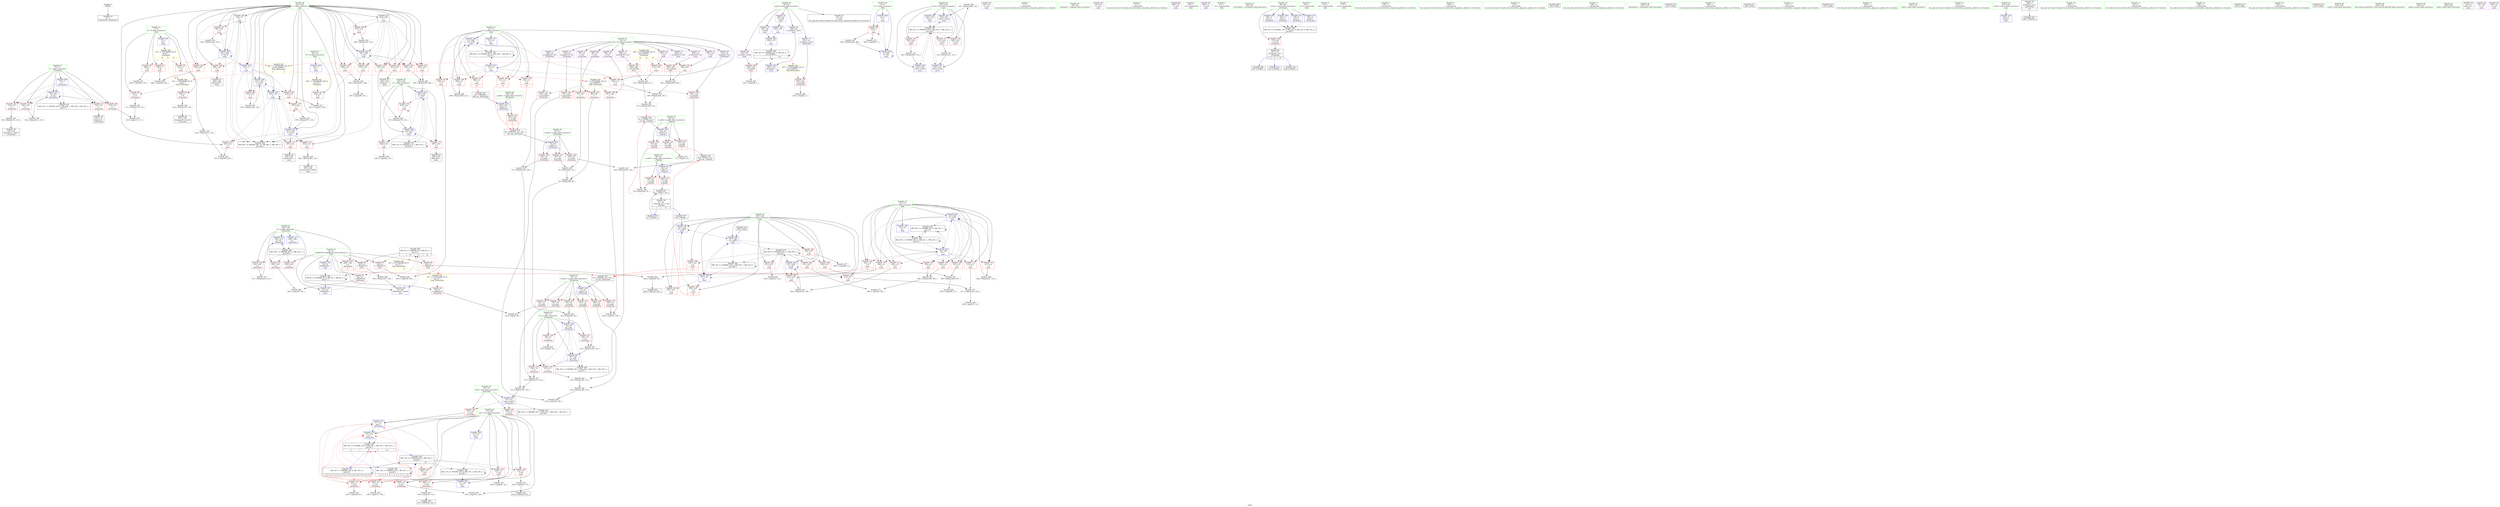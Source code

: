 digraph "SVFG" {
	label="SVFG";

	Node0x56088b27e210 [shape=record,color=grey,label="{NodeID: 0\nNullPtr}"];
	Node0x56088b27e210 -> Node0x56088b2929d0[style=solid];
	Node0x56088b2cb760 [shape=record,color=yellow,style=double,label="{NodeID: 443\n34V_1 = ENCHI(MR_34V_0)\npts\{8 190000 \}\nFun[_Z6check2x]|{<s0>2|<s1>2}}"];
	Node0x56088b2cb760:s0 -> Node0x56088b2cb870[style=dashed,color=red];
	Node0x56088b2cb760:s1 -> Node0x56088b2cc080[style=dashed,color=red];
	Node0x56088b2a9200 [shape=record,color=grey,label="{NodeID: 360\n257 = cmp(256, 5, )\n}"];
	Node0x56088b294ea0 [shape=record,color=blue,label="{NodeID: 194\n4\<--5\nT\<--\nGlob }"];
	Node0x56088b294ea0 -> Node0x56088b294680[style=dashed];
	Node0x56088b294ea0 -> Node0x56088b296b90[style=dashed];
	Node0x56088b2923a0 [shape=record,color=red,label="{NodeID: 111\n420\<--14\n\<--P\nmain\n}"];
	Node0x56088b2923a0 -> Node0x56088b2a4a00[style=solid];
	Node0x56088b27ca20 [shape=record,color=green,label="{NodeID: 28\n27\<--28\nans\<--ans_field_insensitive\nGlob }"];
	Node0x56088b27ca20 -> Node0x56088b292610[style=solid];
	Node0x56088b27ca20 -> Node0x56088b2926e0[style=solid];
	Node0x56088b27ca20 -> Node0x56088b296d60[style=solid];
	Node0x56088b27ca20 -> Node0x56088b296e30[style=solid];
	Node0x56088b27ca20 -> Node0x56088b296f00[style=solid];
	Node0x56088b27ca20 -> Node0x56088b296fd0[style=solid];
	Node0x56088b27ca20 -> Node0x56088b2970a0[style=solid];
	Node0x56088b27ca20 -> Node0x56088b2954a0[style=solid];
	Node0x56088b27ca20 -> Node0x56088b295f60[style=solid];
	Node0x56088b27ca20 -> Node0x56088b296030[style=solid];
	Node0x56088b27ca20 -> Node0x56088b29ed20[style=solid];
	Node0x56088b2a3f80 [shape=record,color=grey,label="{NodeID: 305\n447 = Binary(446, 118, )\n}"];
	Node0x56088b2a3f80 -> Node0x56088b29f950[style=solid];
	Node0x56088b2966b0 [shape=record,color=blue,label="{NodeID: 222\n242\<--118\n\<--\nmain\n}"];
	Node0x56088b2966b0 -> Node0x56088b2ba060[style=dashed];
	Node0x56088b298010 [shape=record,color=red,label="{NodeID: 139\n152\<--74\n\<--b\n_Z5checkxx\n}"];
	Node0x56088b298010 -> Node0x56088b2a4b80[style=solid];
	Node0x56088b292c80 [shape=record,color=black,label="{NodeID: 56\n41\<--61\n_Z3gcdxx_ret\<--cond\n_Z3gcdxx\n|{<s0>1|<s1>8}}"];
	Node0x56088b292c80:s0 -> Node0x56088b2e8560[style=solid,color=blue];
	Node0x56088b292c80:s1 -> Node0x56088b2e8750[style=solid,color=blue];
	Node0x56088b2a6980 [shape=record,color=grey,label="{NodeID: 333\n103 = Binary(102, 101, )\n}"];
	Node0x56088b2a6980 -> Node0x56088b295a80[style=solid];
	Node0x56088b2996d0 [shape=record,color=red,label="{NodeID: 167\n304\<--221\n\<--i\nmain\n}"];
	Node0x56088b2996d0 -> Node0x56088b2a4d00[style=solid];
	Node0x56088b294340 [shape=record,color=purple,label="{NodeID: 84\n301\<--33\n\<--.str.2\nmain\n}"];
	Node0x56088b273a70 [shape=record,color=green,label="{NodeID: 1\n5\<--1\n\<--dummyObj\nCan only get source location for instruction, argument, global var or function.}"];
	Node0x56088b2cb870 [shape=record,color=yellow,style=double,label="{NodeID: 444\n6V_1 = ENCHI(MR_6V_0)\npts\{8 \}\nFun[_Z5checkxx]}"];
	Node0x56088b2cb870 -> Node0x56088b294750[style=dashed];
	Node0x56088b2cb870 -> Node0x56088b294820[style=dashed];
	Node0x56088b2a9380 [shape=record,color=grey,label="{NodeID: 361\n109 = cmp(107, 108, )\n}"];
	Node0x56088b294fa0 [shape=record,color=blue,label="{NodeID: 195\n7\<--5\nN\<--\nGlob }"];
	Node0x56088b294fa0 -> Node0x56088b2b7f70[style=dashed];
	Node0x56088b292470 [shape=record,color=red,label="{NodeID: 112\n427\<--14\n\<--P\nmain\n}"];
	Node0x56088b292470 -> Node0x56088b2a4580[style=solid];
	Node0x56088b27d1f0 [shape=record,color=green,label="{NodeID: 29\n39\<--40\n_Z3gcdxx\<--_Z3gcdxx_field_insensitive\n}"];
	Node0x56088b2a4100 [shape=record,color=grey,label="{NodeID: 306\n440 = Binary(439, 212, )\n}"];
	Node0x56088b2a4100 -> Node0x56088b29f880[style=solid];
	Node0x56088b296780 [shape=record,color=blue,label="{NodeID: 223\n221\<--245\ni\<--\nmain\n}"];
	Node0x56088b296780 -> Node0x56088b298f80[style=dashed];
	Node0x56088b296780 -> Node0x56088b299050[style=dashed];
	Node0x56088b296780 -> Node0x56088b299120[style=dashed];
	Node0x56088b296780 -> Node0x56088b2991f0[style=dashed];
	Node0x56088b296780 -> Node0x56088b2992c0[style=dashed];
	Node0x56088b296780 -> Node0x56088b299390[style=dashed];
	Node0x56088b296780 -> Node0x56088b299460[style=dashed];
	Node0x56088b296780 -> Node0x56088b296ac0[style=dashed];
	Node0x56088b296780 -> Node0x56088b2c2460[style=dashed];
	Node0x56088b2980e0 [shape=record,color=red,label="{NodeID: 140\n115\<--76\n\<--i\n_Z5checkxx\n}"];
	Node0x56088b2980e0 -> Node0x56088b2a8300[style=solid];
	Node0x56088b292d50 [shape=record,color=black,label="{NodeID: 57\n122\<--121\nidxprom\<--\n_Z5checkxx\n}"];
	Node0x56088b2a6b00 [shape=record,color=grey,label="{NodeID: 334\n408 = Binary(406, 407, )\n}"];
	Node0x56088b2a6b00 -> Node0x56088b2a9b00[style=solid];
	Node0x56088b2997a0 [shape=record,color=red,label="{NodeID: 168\n323\<--221\n\<--i\nmain\n}"];
	Node0x56088b2997a0 -> Node0x56088b2a7e80[style=solid];
	Node0x56088b294410 [shape=record,color=purple,label="{NodeID: 85\n314\<--35\n\<--.str.3\nmain\n}"];
	Node0x56088b27b680 [shape=record,color=green,label="{NodeID: 2\n10\<--1\n\<--dummyObj\nCan only get source location for instruction, argument, global var or function.}"];
	Node0x56088b2cb980 [shape=record,color=yellow,style=double,label="{NodeID: 445\n8V_1 = ENCHI(MR_8V_0)\npts\{11 \}\nFun[_Z5checkxx]}"];
	Node0x56088b2cb980 -> Node0x56088b294b60[style=dashed];
	Node0x56088b2a9500 [shape=record,color=grey,label="{NodeID: 362\n250 = cmp(249, 251, )\n}"];
	Node0x56088b2950a0 [shape=record,color=blue,label="{NodeID: 196\n9\<--10\nMAXNUM\<--\nGlob }"];
	Node0x56088b2950a0 -> Node0x56088b2c1060[style=dashed];
	Node0x56088b292540 [shape=record,color=red,label="{NodeID: 113\n324\<--25\n\<--D\nmain\n}"];
	Node0x56088b292540 -> Node0x56088b2a7e80[style=solid];
	Node0x56088b27d2f0 [shape=record,color=green,label="{NodeID: 30\n44\<--45\na.addr\<--a.addr_field_insensitive\n_Z3gcdxx\n}"];
	Node0x56088b27d2f0 -> Node0x56088b297170[style=solid];
	Node0x56088b27d2f0 -> Node0x56088b297240[style=solid];
	Node0x56088b27d2f0 -> Node0x56088b2955a0[style=solid];
	Node0x56088b29c920 [shape=record,color=black,label="{NodeID: 390\nMR_10V_4 = PHI(MR_10V_6, MR_10V_3, )\npts\{28 \}\n|{|<s5>10}}"];
	Node0x56088b29c920 -> Node0x56088b296f00[style=dashed];
	Node0x56088b29c920 -> Node0x56088b296fd0[style=dashed];
	Node0x56088b29c920 -> Node0x56088b2970a0[style=dashed];
	Node0x56088b29c920 -> Node0x56088b2c1f60[style=dashed];
	Node0x56088b29c920 -> Node0x56088b2c6560[style=dashed];
	Node0x56088b29c920:s5 -> Node0x56088b29b430[style=dashed,color=red];
	Node0x56088b2a4280 [shape=record,color=grey,label="{NodeID: 307\n333 = Binary(332, 118, )\n}"];
	Node0x56088b2a4280 -> Node0x56088b29f060[style=solid];
	Node0x56088b296850 [shape=record,color=blue,label="{NodeID: 224\n223\<--261\nj\<--mul1\nmain\n}"];
	Node0x56088b296850 -> Node0x56088b299c80[style=dashed];
	Node0x56088b296850 -> Node0x56088b299d50[style=dashed];
	Node0x56088b296850 -> Node0x56088b299e20[style=dashed];
	Node0x56088b296850 -> Node0x56088b2969f0[style=dashed];
	Node0x56088b296850 -> Node0x56088b2b9b60[style=dashed];
	Node0x56088b2981b0 [shape=record,color=red,label="{NodeID: 141\n121\<--76\n\<--i\n_Z5checkxx\n}"];
	Node0x56088b2981b0 -> Node0x56088b292d50[style=solid];
	Node0x56088b292e20 [shape=record,color=black,label="{NodeID: 58\n133\<--132\nidxprom13\<--add12\n_Z5checkxx\n}"];
	Node0x56088b2a6c80 [shape=record,color=grey,label="{NodeID: 335\n132 = Binary(131, 118, )\n}"];
	Node0x56088b2a6c80 -> Node0x56088b292e20[style=solid];
	Node0x56088b299870 [shape=record,color=red,label="{NodeID: 169\n332\<--221\n\<--i\nmain\n}"];
	Node0x56088b299870 -> Node0x56088b2a4280[style=solid];
	Node0x56088b2944e0 [shape=record,color=purple,label="{NodeID: 86\n449\<--35\n\<--.str.3\nmain\n}"];
	Node0x56088b27b710 [shape=record,color=green,label="{NodeID: 3\n29\<--1\n.str\<--dummyObj\nGlob }"];
	Node0x56088b2a9680 [shape=record,color=grey,label="{NodeID: 363\n169 = cmp(167, 168, )\n}"];
	Node0x56088b2951a0 [shape=record,color=blue,label="{NodeID: 197\n12\<--10\nA\<--\nGlob }"];
	Node0x56088b2951a0 -> Node0x56088b2c1560[style=dashed];
	Node0x56088b292610 [shape=record,color=red,label="{NodeID: 114\n157\<--27\n\<--ans\n_Z5checkxx\n}"];
	Node0x56088b292610 -> Node0x56088b2a8900[style=solid];
	Node0x56088b27d3c0 [shape=record,color=green,label="{NodeID: 31\n46\<--47\nb.addr\<--b.addr_field_insensitive\n_Z3gcdxx\n}"];
	Node0x56088b27d3c0 -> Node0x56088b297310[style=solid];
	Node0x56088b27d3c0 -> Node0x56088b2973e0[style=solid];
	Node0x56088b27d3c0 -> Node0x56088b2974b0[style=solid];
	Node0x56088b27d3c0 -> Node0x56088b295670[style=solid];
	Node0x56088b2a4400 [shape=record,color=grey,label="{NodeID: 308\n328 = Binary(327, 329, )\n}"];
	Node0x56088b2a4400 -> Node0x56088b29ef90[style=solid];
	Node0x56088b296920 [shape=record,color=blue,label="{NodeID: 225\n269\<--118\narrayidx6\<--\nmain\n}"];
	Node0x56088b296920 -> Node0x56088b296920[style=dashed];
	Node0x56088b296920 -> Node0x56088b2ba060[style=dashed];
	Node0x56088b298280 [shape=record,color=red,label="{NodeID: 142\n131\<--76\n\<--i\n_Z5checkxx\n}"];
	Node0x56088b298280 -> Node0x56088b2a6c80[style=solid];
	Node0x56088b292ef0 [shape=record,color=black,label="{NodeID: 59\n147\<--146\nidxprom19\<--sub18\n_Z5checkxx\n}"];
	Node0x56088b2a6e00 [shape=record,color=grey,label="{NodeID: 336\n56 = Binary(54, 55, )\n|{<s0>1}}"];
	Node0x56088b2a6e00:s0 -> Node0x56088b2e9780[style=solid,color=red];
	Node0x56088b299940 [shape=record,color=red,label="{NodeID: 170\n350\<--221\n\<--i\nmain\n}"];
	Node0x56088b299940 -> Node0x56088b2a8780[style=solid];
	Node0x56088b2945b0 [shape=record,color=purple,label="{NodeID: 87\n456\<--37\n\<--.str.4\nmain\n}"];
	Node0x56088b2911f0 [shape=record,color=green,label="{NodeID: 4\n31\<--1\n.str.1\<--dummyObj\nGlob }"];
	Node0x56088b2a9800 [shape=record,color=grey,label="{NodeID: 364\n203 = cmp(202, 5, )\n}"];
	Node0x56088b2952a0 [shape=record,color=blue,label="{NodeID: 198\n14\<--10\nP\<--\nGlob }"];
	Node0x56088b2952a0 -> Node0x56088b2c1a60[style=dashed];
	Node0x56088b2926e0 [shape=record,color=red,label="{NodeID: 115\n164\<--27\n\<--ans\n_Z5checkxx\n}"];
	Node0x56088b2926e0 -> Node0x56088b2a8600[style=solid];
	Node0x56088b27d490 [shape=record,color=green,label="{NodeID: 32\n63\<--64\n_Z5checkxx\<--_Z5checkxx_field_insensitive\n}"];
	Node0x56088b2a4580 [shape=record,color=grey,label="{NodeID: 309\n428 = Binary(427, 212, )\n}"];
	Node0x56088b2a4580 -> Node0x56088b29f7b0[style=solid];
	Node0x56088b2969f0 [shape=record,color=blue,label="{NodeID: 226\n223\<--274\nj\<--add\nmain\n}"];
	Node0x56088b2969f0 -> Node0x56088b299c80[style=dashed];
	Node0x56088b2969f0 -> Node0x56088b299d50[style=dashed];
	Node0x56088b2969f0 -> Node0x56088b299e20[style=dashed];
	Node0x56088b2969f0 -> Node0x56088b2969f0[style=dashed];
	Node0x56088b2969f0 -> Node0x56088b2b9b60[style=dashed];
	Node0x56088b298350 [shape=record,color=red,label="{NodeID: 143\n141\<--76\n\<--i\n_Z5checkxx\n}"];
	Node0x56088b298350 -> Node0x56088b2a7100[style=solid];
	Node0x56088b292fc0 [shape=record,color=black,label="{NodeID: 60\n65\<--176\n_Z5checkxx_ret\<--\n_Z5checkxx\n|{<s0>2|<s1>11|<s2>12}}"];
	Node0x56088b292fc0:s0 -> Node0x56088b2e8850[style=solid,color=blue];
	Node0x56088b292fc0:s1 -> Node0x56088b2e8f40[style=solid,color=blue];
	Node0x56088b292fc0:s2 -> Node0x56088b2e9080[style=solid,color=blue];
	Node0x56088b2c8860 [shape=record,color=black,label="{NodeID: 420\nMR_8V_4 = PHI(MR_8V_5, MR_8V_3, )\npts\{11 \}\n|{|<s5>10|<s6>11|<s7>12}}"];
	Node0x56088b2c8860 -> Node0x56088b291770[style=dashed];
	Node0x56088b2c8860 -> Node0x56088b291840[style=dashed];
	Node0x56088b2c8860 -> Node0x56088b291910[style=dashed];
	Node0x56088b2c8860 -> Node0x56088b29ef90[style=dashed];
	Node0x56088b2c8860 -> Node0x56088b2c1060[style=dashed];
	Node0x56088b2c8860:s5 -> Node0x56088b2cb2d0[style=dashed,color=red];
	Node0x56088b2c8860:s6 -> Node0x56088b2cb980[style=dashed,color=red];
	Node0x56088b2c8860:s7 -> Node0x56088b2cb980[style=dashed,color=red];
	Node0x56088b2a6f80 [shape=record,color=grey,label="{NodeID: 337\n211 = Binary(210, 212, )\n}"];
	Node0x56088b2a6f80 -> Node0x56088b296370[style=solid];
	Node0x56088b299a10 [shape=record,color=red,label="{NodeID: 171\n357\<--221\n\<--i\nmain\n}"];
	Node0x56088b299a10 -> Node0x56088b293300[style=solid];
	Node0x56088b294680 [shape=record,color=red,label="{NodeID: 88\n284\<--4\n\<--T\nmain\n}"];
	Node0x56088b294680 -> Node0x56088b2a7580[style=solid];
	Node0x56088b294680 -> Node0x56088b2aa400[style=solid];
	Node0x56088b291280 [shape=record,color=green,label="{NodeID: 5\n33\<--1\n.str.2\<--dummyObj\nGlob }"];
	Node0x56088b2a9980 [shape=record,color=grey,label="{NodeID: 365\n296 = cmp(294, 295, )\n}"];
	Node0x56088b2953a0 [shape=record,color=blue,label="{NodeID: 199\n25\<--5\nD\<--\nGlob }"];
	Node0x56088b2953a0 -> Node0x56088b2b82f0[style=dashed];
	Node0x56088b296d60 [shape=record,color=red,label="{NodeID: 116\n167\<--27\n\<--ans\n_Z5checkxx\n}"];
	Node0x56088b296d60 -> Node0x56088b2a9680[style=solid];
	Node0x56088b27d590 [shape=record,color=green,label="{NodeID: 33\n68\<--69\nretval\<--retval_field_insensitive\n_Z5checkxx\n}"];
	Node0x56088b27d590 -> Node0x56088b297580[style=solid];
	Node0x56088b27d590 -> Node0x56088b2958e0[style=solid];
	Node0x56088b27d590 -> Node0x56088b295b50[style=solid];
	Node0x56088b27d590 -> Node0x56088b295cf0[style=solid];
	Node0x56088b27d590 -> Node0x56088b296100[style=solid];
	Node0x56088b2a4700 [shape=record,color=grey,label="{NodeID: 310\n151 = Binary(149, 150, )\n}"];
	Node0x56088b2a4700 -> Node0x56088b2a4b80[style=solid];
	Node0x56088b296ac0 [shape=record,color=blue,label="{NodeID: 227\n221\<--280\ni\<--inc\nmain\n}"];
	Node0x56088b296ac0 -> Node0x56088b298f80[style=dashed];
	Node0x56088b296ac0 -> Node0x56088b299050[style=dashed];
	Node0x56088b296ac0 -> Node0x56088b299120[style=dashed];
	Node0x56088b296ac0 -> Node0x56088b2991f0[style=dashed];
	Node0x56088b296ac0 -> Node0x56088b2992c0[style=dashed];
	Node0x56088b296ac0 -> Node0x56088b299390[style=dashed];
	Node0x56088b296ac0 -> Node0x56088b299460[style=dashed];
	Node0x56088b296ac0 -> Node0x56088b296ac0[style=dashed];
	Node0x56088b296ac0 -> Node0x56088b2c2460[style=dashed];
	Node0x56088b298420 [shape=record,color=red,label="{NodeID: 144\n161\<--78\n\<--next\n_Z5checkxx\n}"];
	Node0x56088b298420 -> Node0x56088b295f60[style=solid];
	Node0x56088b293090 [shape=record,color=black,label="{NodeID: 61\n254\<--253\nidxprom\<--\nmain\n}"];
	Node0x56088b2a7100 [shape=record,color=grey,label="{NodeID: 338\n142 = Binary(141, 118, )\n}"];
	Node0x56088b2a7100 -> Node0x56088b295dc0[style=solid];
	Node0x56088b299ae0 [shape=record,color=red,label="{NodeID: 172\n365\<--221\n\<--i\nmain\n}"];
	Node0x56088b299ae0 -> Node0x56088b2a5300[style=solid];
	Node0x56088b294750 [shape=record,color=red,label="{NodeID: 89\n116\<--7\n\<--N\n_Z5checkxx\n}"];
	Node0x56088b294750 -> Node0x56088b2a6200[style=solid];
	Node0x56088b262670 [shape=record,color=green,label="{NodeID: 6\n35\<--1\n.str.3\<--dummyObj\nGlob }"];
	Node0x56088b2a9b00 [shape=record,color=grey,label="{NodeID: 366\n409 = cmp(408, 10, )\n}"];
	Node0x56088b2954a0 [shape=record,color=blue,label="{NodeID: 200\n27\<--10\nans\<--\nGlob }"];
	Node0x56088b2954a0 -> Node0x56088b2c1f60[style=dashed];
	Node0x56088b296e30 [shape=record,color=red,label="{NodeID: 117\n194\<--27\n\<--ans\n_Z6check2x\n}"];
	Node0x56088b296e30 -> Node0x56088b2a9c80[style=solid];
	Node0x56088b27d660 [shape=record,color=green,label="{NodeID: 34\n70\<--71\na.addr\<--a.addr_field_insensitive\n_Z5checkxx\n}"];
	Node0x56088b27d660 -> Node0x56088b297650[style=solid];
	Node0x56088b27d660 -> Node0x56088b297720[style=solid];
	Node0x56088b27d660 -> Node0x56088b2977f0[style=solid];
	Node0x56088b27d660 -> Node0x56088b295740[style=solid];
	Node0x56088b2a4880 [shape=record,color=grey,label="{NodeID: 311\n312 = Binary(311, 118, )\n}"];
	Node0x56088b2a4880 -> Node0x56088b29ec50[style=solid];
	Node0x56088b296b90 [shape=record,color=blue,label="{NodeID: 228\n4\<--285\nT\<--dec\nmain\n}"];
	Node0x56088b296b90 -> Node0x56088b294680[style=dashed];
	Node0x56088b296b90 -> Node0x56088b296b90[style=dashed];
	Node0x56088b2984f0 [shape=record,color=red,label="{NodeID: 145\n168\<--78\n\<--next\n_Z5checkxx\n}"];
	Node0x56088b2984f0 -> Node0x56088b2a9680[style=solid];
	Node0x56088b293160 [shape=record,color=black,label="{NodeID: 62\n268\<--267\nidxprom5\<--\nmain\n}"];
	Node0x56088b2a7280 [shape=record,color=grey,label="{NodeID: 339\n94 = Binary(89, 93, )\n}"];
	Node0x56088b2a7280 -> Node0x56088b2a5f00[style=solid];
	Node0x56088b299bb0 [shape=record,color=red,label="{NodeID: 173\n377\<--221\n\<--i\nmain\n}"];
	Node0x56088b299bb0 -> Node0x56088b2a6080[style=solid];
	Node0x56088b294820 [shape=record,color=red,label="{NodeID: 90\n145\<--7\n\<--N\n_Z5checkxx\n}"];
	Node0x56088b294820 -> Node0x56088b2a7700[style=solid];
	Node0x56088b262700 [shape=record,color=green,label="{NodeID: 7\n37\<--1\n.str.4\<--dummyObj\nGlob }"];
	Node0x56088b2a9c80 [shape=record,color=grey,label="{NodeID: 367\n195 = cmp(194, 172, )\n}"];
	Node0x56088b2a9c80 -> Node0x56088b2a3440[style=solid];
	Node0x56088b2955a0 [shape=record,color=blue,label="{NodeID: 201\n44\<--42\na.addr\<--a\n_Z3gcdxx\n}"];
	Node0x56088b2955a0 -> Node0x56088b297170[style=dashed];
	Node0x56088b2955a0 -> Node0x56088b297240[style=dashed];
	Node0x56088b296f00 [shape=record,color=red,label="{NodeID: 118\n342\<--27\n\<--ans\nmain\n}"];
	Node0x56088b296f00 -> Node0x56088b2a8a80[style=solid];
	Node0x56088b27d730 [shape=record,color=green,label="{NodeID: 35\n72\<--73\np.addr\<--p.addr_field_insensitive\n_Z5checkxx\n}"];
	Node0x56088b27d730 -> Node0x56088b2978c0[style=solid];
	Node0x56088b27d730 -> Node0x56088b297990[style=solid];
	Node0x56088b27d730 -> Node0x56088b297a60[style=solid];
	Node0x56088b27d730 -> Node0x56088b297b30[style=solid];
	Node0x56088b27d730 -> Node0x56088b297c00[style=solid];
	Node0x56088b27d730 -> Node0x56088b297cd0[style=solid];
	Node0x56088b27d730 -> Node0x56088b295810[style=solid];
	Node0x56088b2a4a00 [shape=record,color=grey,label="{NodeID: 312\n422 = Binary(421, 420, )\n}"];
	Node0x56088b2a4a00 -> Node0x56088b29f6e0[style=solid];
	Node0x56088b296c60 [shape=record,color=blue,label="{NodeID: 229\n221\<--5\ni\<--\nmain\n}"];
	Node0x56088b296c60 -> Node0x56088b299530[style=dashed];
	Node0x56088b296c60 -> Node0x56088b299600[style=dashed];
	Node0x56088b296c60 -> Node0x56088b2996d0[style=dashed];
	Node0x56088b296c60 -> Node0x56088b29eb80[style=dashed];
	Node0x56088b296c60 -> Node0x56088b29eec0[style=dashed];
	Node0x56088b296c60 -> Node0x56088b2c2460[style=dashed];
	Node0x56088b2985c0 [shape=record,color=red,label="{NodeID: 146\n89\<--88\n\<--\n_Z5checkxx\n}"];
	Node0x56088b2985c0 -> Node0x56088b2a7280[style=solid];
	Node0x56088b293230 [shape=record,color=black,label="{NodeID: 63\n299\<--298\nidxprom14\<--\nmain\n}"];
	Node0x56088b2e8560 [shape=record,color=black,label="{NodeID: 506\n57 = PHI(41, )\n}"];
	Node0x56088b2e8560 -> Node0x56088b2a2900[style=solid];
	Node0x56088b2b7f70 [shape=record,color=yellow,style=double,label="{NodeID: 423\n6V_1 = ENCHI(MR_6V_0)\npts\{8 \}\nFun[main]|{|<s3>10|<s4>11|<s5>12}}"];
	Node0x56088b2b7f70 -> Node0x56088b2948f0[style=dashed];
	Node0x56088b2b7f70 -> Node0x56088b2949c0[style=dashed];
	Node0x56088b2b7f70 -> Node0x56088b294a90[style=dashed];
	Node0x56088b2b7f70:s3 -> Node0x56088b2cb760[style=dashed,color=red];
	Node0x56088b2b7f70:s4 -> Node0x56088b2cb870[style=dashed,color=red];
	Node0x56088b2b7f70:s5 -> Node0x56088b2cb870[style=dashed,color=red];
	Node0x56088b2a7400 [shape=record,color=grey,label="{NodeID: 340\n93 = Binary(91, 92, )\n}"];
	Node0x56088b2a7400 -> Node0x56088b2a7280[style=solid];
	Node0x56088b299c80 [shape=record,color=red,label="{NodeID: 174\n264\<--223\n\<--j\nmain\n}"];
	Node0x56088b299c80 -> Node0x56088b2a8f00[style=solid];
	Node0x56088b2948f0 [shape=record,color=red,label="{NodeID: 91\n295\<--7\n\<--N\nmain\n}"];
	Node0x56088b2948f0 -> Node0x56088b2a9980[style=solid];
	Node0x56088b27c100 [shape=record,color=green,label="{NodeID: 8\n118\<--1\n\<--dummyObj\nCan only get source location for instruction, argument, global var or function.}"];
	Node0x56088b2a9e00 [shape=record,color=grey,label="{NodeID: 368\n402 = cmp(400, 401, )\n}"];
	Node0x56088b2a9e00 -> Node0x56088b2a39e0[style=solid];
	Node0x56088b295670 [shape=record,color=blue,label="{NodeID: 202\n46\<--43\nb.addr\<--b\n_Z3gcdxx\n}"];
	Node0x56088b295670 -> Node0x56088b297310[style=dashed];
	Node0x56088b295670 -> Node0x56088b2973e0[style=dashed];
	Node0x56088b295670 -> Node0x56088b2974b0[style=dashed];
	Node0x56088b296fd0 [shape=record,color=red,label="{NodeID: 119\n443\<--27\n\<--ans\nmain\n}"];
	Node0x56088b296fd0 -> Node0x56088b2a7b80[style=solid];
	Node0x56088b27d800 [shape=record,color=green,label="{NodeID: 36\n74\<--75\nb\<--b_field_insensitive\n_Z5checkxx\n}"];
	Node0x56088b27d800 -> Node0x56088b297da0[style=solid];
	Node0x56088b27d800 -> Node0x56088b297e70[style=solid];
	Node0x56088b27d800 -> Node0x56088b297f40[style=solid];
	Node0x56088b27d800 -> Node0x56088b298010[style=solid];
	Node0x56088b27d800 -> Node0x56088b2959b0[style=solid];
	Node0x56088b27d800 -> Node0x56088b295a80[style=solid];
	Node0x56088b2c1060 [shape=record,color=black,label="{NodeID: 396\nMR_8V_2 = PHI(MR_8V_4, MR_8V_1, MR_8V_2, )\npts\{11 \}\n}"];
	Node0x56088b2c1060 -> Node0x56088b29edf0[style=dashed];
	Node0x56088b2c1060 -> Node0x56088b2c1060[style=dashed];
	Node0x56088b2a4b80 [shape=record,color=grey,label="{NodeID: 313\n153 = Binary(151, 152, )\n}"];
	Node0x56088b2a4b80 -> Node0x56088b2a5c00[style=solid];
	Node0x56088b29eb80 [shape=record,color=blue,label="{NodeID: 230\n221\<--305\ni\<--inc18\nmain\n}"];
	Node0x56088b29eb80 -> Node0x56088b299530[style=dashed];
	Node0x56088b29eb80 -> Node0x56088b299600[style=dashed];
	Node0x56088b29eb80 -> Node0x56088b2996d0[style=dashed];
	Node0x56088b29eb80 -> Node0x56088b29eb80[style=dashed];
	Node0x56088b29eb80 -> Node0x56088b29eec0[style=dashed];
	Node0x56088b29eb80 -> Node0x56088b2c2460[style=dashed];
	Node0x56088b298690 [shape=record,color=red,label="{NodeID: 147\n91\<--90\n\<--\n_Z5checkxx\n}"];
	Node0x56088b298690 -> Node0x56088b2a7400[style=solid];
	Node0x56088b293300 [shape=record,color=black,label="{NodeID: 64\n358\<--357\nidxprom39\<--\nmain\n}"];
	Node0x56088b2e8750 [shape=record,color=black,label="{NodeID: 507\n374 = PHI(41, )\n}"];
	Node0x56088b2e8750 -> Node0x56088b29f3a0[style=solid];
	Node0x56088b2a7580 [shape=record,color=grey,label="{NodeID: 341\n285 = Binary(284, 286, )\n}"];
	Node0x56088b2a7580 -> Node0x56088b296b90[style=solid];
	Node0x56088b299d50 [shape=record,color=red,label="{NodeID: 175\n267\<--223\n\<--j\nmain\n}"];
	Node0x56088b299d50 -> Node0x56088b293160[style=solid];
	Node0x56088b2949c0 [shape=record,color=red,label="{NodeID: 92\n308\<--7\n\<--N\nmain\n}"];
	Node0x56088b2949c0 -> Node0x56088b2a8480[style=solid];
	Node0x56088b27c190 [shape=record,color=green,label="{NodeID: 9\n159\<--1\n\<--dummyObj\nCan only get source location for instruction, argument, global var or function.}"];
	Node0x56088b2a9f80 [shape=record,color=grey,label="{NodeID: 369\n136 = cmp(130, 135, )\n}"];
	Node0x56088b295740 [shape=record,color=blue,label="{NodeID: 203\n70\<--66\na.addr\<--a\n_Z5checkxx\n}"];
	Node0x56088b295740 -> Node0x56088b297650[style=dashed];
	Node0x56088b295740 -> Node0x56088b297720[style=dashed];
	Node0x56088b295740 -> Node0x56088b2977f0[style=dashed];
	Node0x56088b2970a0 [shape=record,color=red,label="{NodeID: 120\n455\<--27\n\<--ans\nmain\n}"];
	Node0x56088b27d8d0 [shape=record,color=green,label="{NodeID: 37\n76\<--77\ni\<--i_field_insensitive\n_Z5checkxx\n}"];
	Node0x56088b27d8d0 -> Node0x56088b2980e0[style=solid];
	Node0x56088b27d8d0 -> Node0x56088b2981b0[style=solid];
	Node0x56088b27d8d0 -> Node0x56088b298280[style=solid];
	Node0x56088b27d8d0 -> Node0x56088b298350[style=solid];
	Node0x56088b27d8d0 -> Node0x56088b295c20[style=solid];
	Node0x56088b27d8d0 -> Node0x56088b295dc0[style=solid];
	Node0x56088b2c1560 [shape=record,color=black,label="{NodeID: 397\nMR_40V_2 = PHI(MR_40V_4, MR_40V_1, MR_40V_2, )\npts\{13 \}\n}"];
	Node0x56088b2c1560 -> Node0x56088b29f130[style=dashed];
	Node0x56088b2c1560 -> Node0x56088b2c1560[style=dashed];
	Node0x56088b2a4d00 [shape=record,color=grey,label="{NodeID: 314\n305 = Binary(304, 118, )\n}"];
	Node0x56088b2a4d00 -> Node0x56088b29eb80[style=solid];
	Node0x56088b29ec50 [shape=record,color=blue,label="{NodeID: 231\n225\<--312\nCase\<--inc22\nmain\n}"];
	Node0x56088b29ec50 -> Node0x56088b2c2960[style=dashed];
	Node0x56088b298760 [shape=record,color=red,label="{NodeID: 148\n107\<--106\n\<--\n_Z5checkxx\n}"];
	Node0x56088b298760 -> Node0x56088b2a9380[style=solid];
	Node0x56088b2933d0 [shape=record,color=black,label="{NodeID: 65\n367\<--366\nidxprom44\<--add43\nmain\n}"];
	Node0x56088b2e8850 [shape=record,color=black,label="{NodeID: 508\n207 = PHI(65, )\n}"];
	Node0x56088b2a7700 [shape=record,color=grey,label="{NodeID: 342\n146 = Binary(145, 118, )\n}"];
	Node0x56088b2a7700 -> Node0x56088b292ef0[style=solid];
	Node0x56088b299e20 [shape=record,color=red,label="{NodeID: 176\n273\<--223\n\<--j\nmain\n}"];
	Node0x56088b299e20 -> Node0x56088b2a7a00[style=solid];
	Node0x56088b294a90 [shape=record,color=red,label="{NodeID: 93\n351\<--7\n\<--N\nmain\n}"];
	Node0x56088b294a90 -> Node0x56088b2a5000[style=solid];
	Node0x56088b27b4a0 [shape=record,color=green,label="{NodeID: 10\n172\<--1\n\<--dummyObj\nCan only get source location for instruction, argument, global var or function.}"];
	Node0x56088b2cc080 [shape=record,color=yellow,style=double,label="{NodeID: 453\n24V_1 = ENCHI(MR_24V_0)\npts\{190000 \}\nFun[_Z5checkxx]}"];
	Node0x56088b2cc080 -> Node0x56088b2985c0[style=dashed];
	Node0x56088b2cc080 -> Node0x56088b298690[style=dashed];
	Node0x56088b2cc080 -> Node0x56088b298760[style=dashed];
	Node0x56088b2cc080 -> Node0x56088b298830[style=dashed];
	Node0x56088b2cc080 -> Node0x56088b298900[style=dashed];
	Node0x56088b2cc080 -> Node0x56088b2989d0[style=dashed];
	Node0x56088b2aa100 [shape=record,color=grey,label="{NodeID: 370\n84 = cmp(82, 83, )\n}"];
	Node0x56088b295810 [shape=record,color=blue,label="{NodeID: 204\n72\<--67\np.addr\<--p\n_Z5checkxx\n}"];
	Node0x56088b295810 -> Node0x56088b2978c0[style=dashed];
	Node0x56088b295810 -> Node0x56088b297990[style=dashed];
	Node0x56088b295810 -> Node0x56088b297a60[style=dashed];
	Node0x56088b295810 -> Node0x56088b297b30[style=dashed];
	Node0x56088b295810 -> Node0x56088b297c00[style=dashed];
	Node0x56088b295810 -> Node0x56088b297cd0[style=dashed];
	Node0x56088b297170 [shape=record,color=red,label="{NodeID: 121\n54\<--44\n\<--a.addr\n_Z3gcdxx\n}"];
	Node0x56088b297170 -> Node0x56088b2a6e00[style=solid];
	Node0x56088b27d9a0 [shape=record,color=green,label="{NodeID: 38\n78\<--79\nnext\<--next_field_insensitive\n_Z5checkxx\n}"];
	Node0x56088b27d9a0 -> Node0x56088b298420[style=solid];
	Node0x56088b27d9a0 -> Node0x56088b2984f0[style=solid];
	Node0x56088b27d9a0 -> Node0x56088b295e90[style=solid];
	Node0x56088b2c1a60 [shape=record,color=black,label="{NodeID: 398\nMR_42V_2 = PHI(MR_42V_3, MR_42V_1, MR_42V_2, )\npts\{15 \}\n}"];
	Node0x56088b2c1a60 -> Node0x56088b29f610[style=dashed];
	Node0x56088b2c1a60 -> Node0x56088b2c1a60[style=dashed];
	Node0x56088b2c1a60 -> Node0x56088b2c3860[style=dashed];
	Node0x56088b2a4e80 [shape=record,color=grey,label="{NodeID: 315\n453 = Binary(452, 118, )\n}"];
	Node0x56088b2a4e80 -> Node0x56088b29fa20[style=solid];
	Node0x56088b29ed20 [shape=record,color=blue,label="{NodeID: 232\n27\<--159\nans\<--\nmain\n}"];
	Node0x56088b29ed20 -> Node0x56088b29c920[style=dashed];
	Node0x56088b298830 [shape=record,color=red,label="{NodeID: 149\n124\<--123\n\<--arrayidx\n_Z5checkxx\n}"];
	Node0x56088b298830 -> Node0x56088b2a5780[style=solid];
	Node0x56088b2934a0 [shape=record,color=purple,label="{NodeID: 66\n88\<--16\n\<--list\n_Z5checkxx\n}"];
	Node0x56088b2934a0 -> Node0x56088b2985c0[style=solid];
	Node0x56088b2e8960 [shape=record,color=black,label="{NodeID: 509\n232 = PHI()\n}"];
	Node0x56088b2a7880 [shape=record,color=grey,label="{NodeID: 343\n396 = Binary(394, 395, )\n}"];
	Node0x56088b2a7880 -> Node0x56088b2aa280[style=solid];
	Node0x56088b299ef0 [shape=record,color=red,label="{NodeID: 177\n311\<--225\n\<--Case\nmain\n}"];
	Node0x56088b299ef0 -> Node0x56088b2a4880[style=solid];
	Node0x56088b294b60 [shape=record,color=red,label="{NodeID: 94\n83\<--9\n\<--MAXNUM\n_Z5checkxx\n}"];
	Node0x56088b294b60 -> Node0x56088b2aa100[style=solid];
	Node0x56088b27b530 [shape=record,color=green,label="{NodeID: 11\n188\<--1\n\<--dummyObj\nCan only get source location for instruction, argument, global var or function.}"];
	Node0x56088b2aa280 [shape=record,color=grey,label="{NodeID: 371\n398 = cmp(396, 397, )\n}"];
	Node0x56088b2958e0 [shape=record,color=blue,label="{NodeID: 205\n68\<--5\nretval\<--\n_Z5checkxx\n}"];
	Node0x56088b2958e0 -> Node0x56088b2c4c60[style=dashed];
	Node0x56088b297240 [shape=record,color=red,label="{NodeID: 122\n59\<--44\n\<--a.addr\n_Z3gcdxx\n}"];
	Node0x56088b297240 -> Node0x56088b2a2900[style=solid];
	Node0x56088b27da70 [shape=record,color=green,label="{NodeID: 39\n178\<--179\n_Z6check2x\<--_Z6check2x_field_insensitive\n}"];
	Node0x56088b2c1f60 [shape=record,color=black,label="{NodeID: 399\nMR_10V_2 = PHI(MR_10V_4, MR_10V_1, MR_10V_2, )\npts\{28 \}\n}"];
	Node0x56088b2c1f60 -> Node0x56088b29ed20[style=dashed];
	Node0x56088b2c1f60 -> Node0x56088b2c1f60[style=dashed];
	Node0x56088b2a5000 [shape=record,color=grey,label="{NodeID: 316\n352 = Binary(351, 118, )\n}"];
	Node0x56088b2a5000 -> Node0x56088b2a8780[style=solid];
	Node0x56088b29edf0 [shape=record,color=blue,label="{NodeID: 233\n9\<--212\nMAXNUM\<--\nmain\n}"];
	Node0x56088b29edf0 -> Node0x56088b2c8860[style=dashed];
	Node0x56088b298900 [shape=record,color=red,label="{NodeID: 150\n135\<--134\n\<--arrayidx14\n_Z5checkxx\n}"];
	Node0x56088b298900 -> Node0x56088b2a9f80[style=solid];
	Node0x56088b293570 [shape=record,color=purple,label="{NodeID: 67\n90\<--16\n\<--list\n_Z5checkxx\n}"];
	Node0x56088b293570 -> Node0x56088b298690[style=solid];
	Node0x56088b2e8a30 [shape=record,color=black,label="{NodeID: 510\n291 = PHI()\n}"];
	Node0x56088b2b82f0 [shape=record,color=yellow,style=double,label="{NodeID: 427\n44V_1 = ENCHI(MR_44V_0)\npts\{26 \}\nFun[main]}"];
	Node0x56088b2b82f0 -> Node0x56088b292540[style=dashed];
	Node0x56088b2a7a00 [shape=record,color=grey,label="{NodeID: 344\n274 = Binary(273, 272, )\n}"];
	Node0x56088b2a7a00 -> Node0x56088b2969f0[style=solid];
	Node0x56088b299fc0 [shape=record,color=red,label="{NodeID: 178\n446\<--225\n\<--Case\nmain\n}"];
	Node0x56088b299fc0 -> Node0x56088b2a3f80[style=solid];
	Node0x56088b294c30 [shape=record,color=red,label="{NodeID: 95\n191\<--9\n\<--MAXNUM\n_Z6check2x\n}"];
	Node0x56088b294c30 -> Node0x56088b2a9080[style=solid];
	Node0x56088b27b7e0 [shape=record,color=green,label="{NodeID: 12\n198\<--1\n\<--dummyObj\nCan only get source location for instruction, argument, global var or function.}"];
	Node0x56088b2aa400 [shape=record,color=grey,label="{NodeID: 372\n288 = cmp(284, 5, )\n}"];
	Node0x56088b2959b0 [shape=record,color=blue,label="{NodeID: 206\n74\<--96\nb\<--rem\n_Z5checkxx\n}"];
	Node0x56088b2959b0 -> Node0x56088b297da0[style=dashed];
	Node0x56088b2959b0 -> Node0x56088b297e70[style=dashed];
	Node0x56088b2959b0 -> Node0x56088b297f40[style=dashed];
	Node0x56088b2959b0 -> Node0x56088b298010[style=dashed];
	Node0x56088b2959b0 -> Node0x56088b295a80[style=dashed];
	Node0x56088b2959b0 -> Node0x56088b2c5160[style=dashed];
	Node0x56088b297310 [shape=record,color=red,label="{NodeID: 123\n50\<--46\n\<--b.addr\n_Z3gcdxx\n}"];
	Node0x56088b297310 -> Node0x56088b2aa580[style=solid];
	Node0x56088b27db70 [shape=record,color=green,label="{NodeID: 40\n182\<--183\na.addr\<--a.addr_field_insensitive\n_Z6check2x\n}"];
	Node0x56088b27db70 -> Node0x56088b298aa0[style=solid];
	Node0x56088b27db70 -> Node0x56088b2961d0[style=solid];
	Node0x56088b2c2460 [shape=record,color=black,label="{NodeID: 400\nMR_49V_5 = PHI(MR_49V_12, MR_49V_3, MR_49V_7, )\npts\{222 \}\n}"];
	Node0x56088b2c2460 -> Node0x56088b296c60[style=dashed];
	Node0x56088b2a5180 [shape=record,color=grey,label="{NodeID: 317\n417 = Binary(415, 416, )\n}"];
	Node0x56088b2a5180 -> Node0x56088b2a8000[style=solid];
	Node0x56088b29eec0 [shape=record,color=blue,label="{NodeID: 234\n221\<--5\ni\<--\nmain\n}"];
	Node0x56088b29eec0 -> Node0x56088b2997a0[style=dashed];
	Node0x56088b29eec0 -> Node0x56088b299870[style=dashed];
	Node0x56088b29eec0 -> Node0x56088b29f060[style=dashed];
	Node0x56088b29eec0 -> Node0x56088b29f2d0[style=dashed];
	Node0x56088b29eec0 -> Node0x56088b2c2460[style=dashed];
	Node0x56088b2989d0 [shape=record,color=red,label="{NodeID: 151\n149\<--148\n\<--arrayidx20\n_Z5checkxx\n}"];
	Node0x56088b2989d0 -> Node0x56088b2a4700[style=solid];
	Node0x56088b293640 [shape=record,color=purple,label="{NodeID: 68\n106\<--16\n\<--list\n_Z5checkxx\n}"];
	Node0x56088b293640 -> Node0x56088b298760[style=solid];
	Node0x56088b2e8b00 [shape=record,color=black,label="{NodeID: 511\n302 = PHI()\n}"];
	Node0x56088b2a7b80 [shape=record,color=grey,label="{NodeID: 345\n444 = cmp(443, 10, )\n}"];
	Node0x56088b29a090 [shape=record,color=red,label="{NodeID: 179\n452\<--225\n\<--Case\nmain\n}"];
	Node0x56088b29a090 -> Node0x56088b2a4e80[style=solid];
	Node0x56088b291770 [shape=record,color=red,label="{NodeID: 96\n327\<--9\n\<--MAXNUM\nmain\n}"];
	Node0x56088b291770 -> Node0x56088b2a4400[style=solid];
	Node0x56088b27b8b0 [shape=record,color=green,label="{NodeID: 13\n212\<--1\n\<--dummyObj\nCan only get source location for instruction, argument, global var or function.}"];
	Node0x56088b2aa580 [shape=record,color=grey,label="{NodeID: 373\n51 = cmp(50, 10, )\n}"];
	Node0x56088b295a80 [shape=record,color=blue,label="{NodeID: 207\n74\<--103\nb\<--add\n_Z5checkxx\n}"];
	Node0x56088b295a80 -> Node0x56088b297f40[style=dashed];
	Node0x56088b295a80 -> Node0x56088b298010[style=dashed];
	Node0x56088b295a80 -> Node0x56088b2c5160[style=dashed];
	Node0x56088b2973e0 [shape=record,color=red,label="{NodeID: 124\n53\<--46\n\<--b.addr\n_Z3gcdxx\n|{<s0>1}}"];
	Node0x56088b2973e0:s0 -> Node0x56088b2e94b0[style=solid,color=red];
	Node0x56088b27dc40 [shape=record,color=green,label="{NodeID: 41\n184\<--185\np\<--p_field_insensitive\n_Z6check2x\n}"];
	Node0x56088b27dc40 -> Node0x56088b298b70[style=solid];
	Node0x56088b27dc40 -> Node0x56088b298c40[style=solid];
	Node0x56088b27dc40 -> Node0x56088b298d10[style=solid];
	Node0x56088b27dc40 -> Node0x56088b298de0[style=solid];
	Node0x56088b27dc40 -> Node0x56088b2962a0[style=solid];
	Node0x56088b27dc40 -> Node0x56088b296370[style=solid];
	Node0x56088b2c2960 [shape=record,color=black,label="{NodeID: 401\nMR_53V_3 = PHI(MR_53V_6, MR_53V_2, MR_53V_4, )\npts\{226 \}\n}"];
	Node0x56088b2c2960 -> Node0x56088b299ef0[style=dashed];
	Node0x56088b2c2960 -> Node0x56088b299fc0[style=dashed];
	Node0x56088b2c2960 -> Node0x56088b29a090[style=dashed];
	Node0x56088b2c2960 -> Node0x56088b29ec50[style=dashed];
	Node0x56088b2c2960 -> Node0x56088b29f950[style=dashed];
	Node0x56088b2c2960 -> Node0x56088b29fa20[style=dashed];
	Node0x56088b2a5300 [shape=record,color=grey,label="{NodeID: 318\n366 = Binary(365, 118, )\n}"];
	Node0x56088b2a5300 -> Node0x56088b2933d0[style=solid];
	Node0x56088b29ef90 [shape=record,color=blue,label="{NodeID: 235\n9\<--328\nMAXNUM\<--mul28\nmain\n}"];
	Node0x56088b29ef90 -> Node0x56088b2c8860[style=dashed];
	Node0x56088b298aa0 [shape=record,color=red,label="{NodeID: 152\n205\<--182\n\<--a.addr\n_Z6check2x\n|{<s0>2}}"];
	Node0x56088b298aa0:s0 -> Node0x56088b2e9a10[style=solid,color=red];
	Node0x56088b293710 [shape=record,color=purple,label="{NodeID: 69\n123\<--16\narrayidx\<--list\n_Z5checkxx\n}"];
	Node0x56088b293710 -> Node0x56088b298830[style=solid];
	Node0x56088b2e8bd0 [shape=record,color=black,label="{NodeID: 512\n315 = PHI()\n}"];
	Node0x56088b2a7d00 [shape=record,color=grey,label="{NodeID: 346\n340 = cmp(338, 339, )\n}"];
	Node0x56088b29a160 [shape=record,color=red,label="{NodeID: 180\n355\<--227\n\<--g\nmain\n|{<s0>8}}"];
	Node0x56088b29a160:s0 -> Node0x56088b2e94b0[style=solid,color=red];
	Node0x56088b291840 [shape=record,color=red,label="{NodeID: 97\n339\<--9\n\<--MAXNUM\nmain\n}"];
	Node0x56088b291840 -> Node0x56088b2a7d00[style=solid];
	Node0x56088b27cfb0 [shape=record,color=green,label="{NodeID: 14\n236\<--1\n\<--dummyObj\nCan only get source location for instruction, argument, global var or function.}"];
	Node0x56088b295b50 [shape=record,color=blue,label="{NodeID: 208\n68\<--5\nretval\<--\n_Z5checkxx\n}"];
	Node0x56088b295b50 -> Node0x56088b2c4c60[style=dashed];
	Node0x56088b2974b0 [shape=record,color=red,label="{NodeID: 125\n55\<--46\n\<--b.addr\n_Z3gcdxx\n}"];
	Node0x56088b2974b0 -> Node0x56088b2a6e00[style=solid];
	Node0x56088b27dd10 [shape=record,color=green,label="{NodeID: 42\n216\<--217\nmain\<--main_field_insensitive\n}"];
	Node0x56088b2c2e60 [shape=record,color=black,label="{NodeID: 402\nMR_55V_2 = PHI(MR_55V_3, MR_55V_1, MR_55V_2, )\npts\{228 \}\n}"];
	Node0x56088b2c2e60 -> Node0x56088b29f200[style=dashed];
	Node0x56088b2c2e60 -> Node0x56088b2c2e60[style=dashed];
	Node0x56088b2a5480 [shape=record,color=grey,label="{NodeID: 319\n364 = Binary(356, 363, )\n}"];
	Node0x56088b2a5480 -> Node0x56088b2a6800[style=solid];
	Node0x56088b29f060 [shape=record,color=blue,label="{NodeID: 236\n221\<--333\ni\<--inc30\nmain\n}"];
	Node0x56088b29f060 -> Node0x56088b2997a0[style=dashed];
	Node0x56088b29f060 -> Node0x56088b299870[style=dashed];
	Node0x56088b29f060 -> Node0x56088b29f060[style=dashed];
	Node0x56088b29f060 -> Node0x56088b29f2d0[style=dashed];
	Node0x56088b29f060 -> Node0x56088b2c2460[style=dashed];
	Node0x56088b298b70 [shape=record,color=red,label="{NodeID: 153\n190\<--184\n\<--p\n_Z6check2x\n}"];
	Node0x56088b298b70 -> Node0x56088b2a9080[style=solid];
	Node0x56088b2937e0 [shape=record,color=purple,label="{NodeID: 70\n134\<--16\narrayidx14\<--list\n_Z5checkxx\n}"];
	Node0x56088b2937e0 -> Node0x56088b298900[style=solid];
	Node0x56088b2e8ca0 [shape=record,color=black,label="{NodeID: 513\n382 = PHI()\n}"];
	Node0x56088b2e8ca0 -> Node0x56088b29f540[style=solid];
	Node0x56088b2a7e80 [shape=record,color=grey,label="{NodeID: 347\n325 = cmp(323, 324, )\n}"];
	Node0x56088b29a230 [shape=record,color=red,label="{NodeID: 181\n381\<--227\n\<--g\nmain\n}"];
	Node0x56088b291910 [shape=record,color=red,label="{NodeID: 98\n401\<--9\n\<--MAXNUM\nmain\n}"];
	Node0x56088b291910 -> Node0x56088b2a9e00[style=solid];
	Node0x56088b27d040 [shape=record,color=green,label="{NodeID: 15\n237\<--1\n\<--dummyObj\nCan only get source location for instruction, argument, global var or function.}"];
	Node0x56088b295c20 [shape=record,color=blue,label="{NodeID: 209\n76\<--5\ni\<--\n_Z5checkxx\n}"];
	Node0x56088b295c20 -> Node0x56088b2980e0[style=dashed];
	Node0x56088b295c20 -> Node0x56088b2981b0[style=dashed];
	Node0x56088b295c20 -> Node0x56088b298280[style=dashed];
	Node0x56088b295c20 -> Node0x56088b298350[style=dashed];
	Node0x56088b295c20 -> Node0x56088b295dc0[style=dashed];
	Node0x56088b295c20 -> Node0x56088b2c5660[style=dashed];
	Node0x56088b297580 [shape=record,color=red,label="{NodeID: 126\n176\<--68\n\<--retval\n_Z5checkxx\n}"];
	Node0x56088b297580 -> Node0x56088b292fc0[style=solid];
	Node0x56088b27de10 [shape=record,color=green,label="{NodeID: 43\n219\<--220\nretval\<--retval_field_insensitive\nmain\n}"];
	Node0x56088b27de10 -> Node0x56088b296440[style=solid];
	Node0x56088b2a5600 [shape=record,color=grey,label="{NodeID: 320\n363 = Binary(360, 362, )\n}"];
	Node0x56088b2a5600 -> Node0x56088b2a5480[style=solid];
	Node0x56088b29f130 [shape=record,color=blue,label="{NodeID: 237\n12\<--10\nA\<--\nmain\n}"];
	Node0x56088b29f130 -> Node0x56088b2919e0[style=dashed];
	Node0x56088b29f130 -> Node0x56088b291ab0[style=dashed];
	Node0x56088b29f130 -> Node0x56088b291b80[style=dashed];
	Node0x56088b29f130 -> Node0x56088b291c50[style=dashed];
	Node0x56088b29f130 -> Node0x56088b291d20[style=dashed];
	Node0x56088b29f130 -> Node0x56088b291df0[style=dashed];
	Node0x56088b29f130 -> Node0x56088b29f880[style=dashed];
	Node0x56088b29f130 -> Node0x56088b2c1560[style=dashed];
	Node0x56088b298c40 [shape=record,color=red,label="{NodeID: 154\n200\<--184\n\<--p\n_Z6check2x\n}"];
	Node0x56088b2938b0 [shape=record,color=purple,label="{NodeID: 71\n148\<--16\narrayidx20\<--list\n_Z5checkxx\n}"];
	Node0x56088b2938b0 -> Node0x56088b2989d0[style=solid];
	Node0x56088b2e8e00 [shape=record,color=black,label="{NodeID: 514\n390 = PHI(180, )\n}"];
	Node0x56088b2a8000 [shape=record,color=grey,label="{NodeID: 348\n418 = cmp(417, 10, )\n}"];
	Node0x56088b29a300 [shape=record,color=red,label="{NodeID: 182\n386\<--227\n\<--g\nmain\n}"];
	Node0x56088b29a300 -> Node0x56088b2a8d80[style=solid];
	Node0x56088b2919e0 [shape=record,color=red,label="{NodeID: 99\n338\<--12\n\<--A\nmain\n}"];
	Node0x56088b2919e0 -> Node0x56088b2a7d00[style=solid];
	Node0x56088b2732f0 [shape=record,color=green,label="{NodeID: 16\n245\<--1\n\<--dummyObj\nCan only get source location for instruction, argument, global var or function.}"];
	Node0x56088b295cf0 [shape=record,color=blue,label="{NodeID: 210\n68\<--5\nretval\<--\n_Z5checkxx\n}"];
	Node0x56088b295cf0 -> Node0x56088b2c4c60[style=dashed];
	Node0x56088b297650 [shape=record,color=red,label="{NodeID: 127\n92\<--70\n\<--a.addr\n_Z5checkxx\n}"];
	Node0x56088b297650 -> Node0x56088b2a7400[style=solid];
	Node0x56088b291530 [shape=record,color=green,label="{NodeID: 44\n221\<--222\ni\<--i_field_insensitive\nmain\n}"];
	Node0x56088b291530 -> Node0x56088b298f80[style=solid];
	Node0x56088b291530 -> Node0x56088b299050[style=solid];
	Node0x56088b291530 -> Node0x56088b299120[style=solid];
	Node0x56088b291530 -> Node0x56088b2991f0[style=solid];
	Node0x56088b291530 -> Node0x56088b2992c0[style=solid];
	Node0x56088b291530 -> Node0x56088b299390[style=solid];
	Node0x56088b291530 -> Node0x56088b299460[style=solid];
	Node0x56088b291530 -> Node0x56088b299530[style=solid];
	Node0x56088b291530 -> Node0x56088b299600[style=solid];
	Node0x56088b291530 -> Node0x56088b2996d0[style=solid];
	Node0x56088b291530 -> Node0x56088b2997a0[style=solid];
	Node0x56088b291530 -> Node0x56088b299870[style=solid];
	Node0x56088b291530 -> Node0x56088b299940[style=solid];
	Node0x56088b291530 -> Node0x56088b299a10[style=solid];
	Node0x56088b291530 -> Node0x56088b299ae0[style=solid];
	Node0x56088b291530 -> Node0x56088b299bb0[style=solid];
	Node0x56088b291530 -> Node0x56088b296780[style=solid];
	Node0x56088b291530 -> Node0x56088b296ac0[style=solid];
	Node0x56088b291530 -> Node0x56088b296c60[style=solid];
	Node0x56088b291530 -> Node0x56088b29eb80[style=solid];
	Node0x56088b291530 -> Node0x56088b29eec0[style=solid];
	Node0x56088b291530 -> Node0x56088b29f060[style=solid];
	Node0x56088b291530 -> Node0x56088b29f2d0[style=solid];
	Node0x56088b291530 -> Node0x56088b29f470[style=solid];
	Node0x56088b2c3860 [shape=record,color=black,label="{NodeID: 404\nMR_42V_4 = PHI(MR_42V_6, MR_42V_3, )\npts\{15 \}\n}"];
	Node0x56088b2c3860 -> Node0x56088b29f610[style=dashed];
	Node0x56088b2c3860 -> Node0x56088b2c1a60[style=dashed];
	Node0x56088b2c3860 -> Node0x56088b2c3860[style=dashed];
	Node0x56088b2a5780 [shape=record,color=grey,label="{NodeID: 321\n126 = Binary(124, 125, )\n}"];
	Node0x56088b2a5780 -> Node0x56088b2a5a80[style=solid];
	Node0x56088b29f200 [shape=record,color=blue,label="{NodeID: 238\n227\<--10\ng\<--\nmain\n}"];
	Node0x56088b29f200 -> Node0x56088b29a160[style=dashed];
	Node0x56088b29f200 -> Node0x56088b29a230[style=dashed];
	Node0x56088b29f200 -> Node0x56088b29f3a0[style=dashed];
	Node0x56088b29f200 -> Node0x56088b29f540[style=dashed];
	Node0x56088b298d10 [shape=record,color=red,label="{NodeID: 155\n206\<--184\n\<--p\n_Z6check2x\n|{<s0>2}}"];
	Node0x56088b298d10:s0 -> Node0x56088b2e9c90[style=solid,color=red];
	Node0x56088b293980 [shape=record,color=purple,label="{NodeID: 72\n300\<--16\narrayidx15\<--list\nmain\n}"];
	Node0x56088b2e8f40 [shape=record,color=black,label="{NodeID: 515\n413 = PHI(65, )\n}"];
	Node0x56088b2a8180 [shape=record,color=grey,label="{NodeID: 349\n432 = cmp(431, 212, )\n}"];
	Node0x56088b29a3d0 [shape=record,color=red,label="{NodeID: 183\n397\<--227\n\<--g\nmain\n}"];
	Node0x56088b29a3d0 -> Node0x56088b2aa280[style=solid];
	Node0x56088b291ab0 [shape=record,color=red,label="{NodeID: 100\n356\<--12\n\<--A\nmain\n}"];
	Node0x56088b291ab0 -> Node0x56088b2a5480[style=solid];
	Node0x56088b2733c0 [shape=record,color=green,label="{NodeID: 17\n251\<--1\n\<--dummyObj\nCan only get source location for instruction, argument, global var or function.}"];
	Node0x56088b295dc0 [shape=record,color=blue,label="{NodeID: 211\n76\<--142\ni\<--inc\n_Z5checkxx\n}"];
	Node0x56088b295dc0 -> Node0x56088b2980e0[style=dashed];
	Node0x56088b295dc0 -> Node0x56088b2981b0[style=dashed];
	Node0x56088b295dc0 -> Node0x56088b298280[style=dashed];
	Node0x56088b295dc0 -> Node0x56088b298350[style=dashed];
	Node0x56088b295dc0 -> Node0x56088b295dc0[style=dashed];
	Node0x56088b295dc0 -> Node0x56088b2c5660[style=dashed];
	Node0x56088b297720 [shape=record,color=red,label="{NodeID: 128\n125\<--70\n\<--a.addr\n_Z5checkxx\n}"];
	Node0x56088b297720 -> Node0x56088b2a5780[style=solid];
	Node0x56088b2915c0 [shape=record,color=green,label="{NodeID: 45\n223\<--224\nj\<--j_field_insensitive\nmain\n}"];
	Node0x56088b2915c0 -> Node0x56088b299c80[style=solid];
	Node0x56088b2915c0 -> Node0x56088b299d50[style=solid];
	Node0x56088b2915c0 -> Node0x56088b299e20[style=solid];
	Node0x56088b2915c0 -> Node0x56088b296850[style=solid];
	Node0x56088b2915c0 -> Node0x56088b2969f0[style=solid];
	Node0x56088b2a5900 [shape=record,color=grey,label="{NodeID: 322\n130 = Binary(128, 129, )\n}"];
	Node0x56088b2a5900 -> Node0x56088b2a9f80[style=solid];
	Node0x56088b29f2d0 [shape=record,color=blue,label="{NodeID: 239\n221\<--118\ni\<--\nmain\n}"];
	Node0x56088b29f2d0 -> Node0x56088b299940[style=dashed];
	Node0x56088b29f2d0 -> Node0x56088b299a10[style=dashed];
	Node0x56088b29f2d0 -> Node0x56088b299ae0[style=dashed];
	Node0x56088b29f2d0 -> Node0x56088b299bb0[style=dashed];
	Node0x56088b29f2d0 -> Node0x56088b29f2d0[style=dashed];
	Node0x56088b29f2d0 -> Node0x56088b29f470[style=dashed];
	Node0x56088b29f2d0 -> Node0x56088b2c2460[style=dashed];
	Node0x56088b298de0 [shape=record,color=red,label="{NodeID: 156\n210\<--184\n\<--p\n_Z6check2x\n}"];
	Node0x56088b298de0 -> Node0x56088b2a6f80[style=solid];
	Node0x56088b293a50 [shape=record,color=purple,label="{NodeID: 73\n359\<--16\narrayidx40\<--list\nmain\n}"];
	Node0x56088b293a50 -> Node0x56088b29a980[style=solid];
	Node0x56088b2e9080 [shape=record,color=black,label="{NodeID: 516\n436 = PHI(65, )\n}"];
	Node0x56088b2a8300 [shape=record,color=grey,label="{NodeID: 350\n119 = cmp(115, 117, )\n}"];
	Node0x56088b29a4a0 [shape=record,color=red,label="{NodeID: 184\n406\<--227\n\<--g\nmain\n}"];
	Node0x56088b29a4a0 -> Node0x56088b2a6b00[style=solid];
	Node0x56088b291b80 [shape=record,color=red,label="{NodeID: 101\n389\<--12\n\<--A\nmain\n|{<s0>10}}"];
	Node0x56088b291b80:s0 -> Node0x56088b2e9900[style=solid,color=red];
	Node0x56088b273490 [shape=record,color=green,label="{NodeID: 18\n286\<--1\n\<--dummyObj\nCan only get source location for instruction, argument, global var or function.}"];
	Node0x56088b295e90 [shape=record,color=blue,label="{NodeID: 212\n78\<--155\nnext\<--rem23\n_Z5checkxx\n}"];
	Node0x56088b295e90 -> Node0x56088b298420[style=dashed];
	Node0x56088b295e90 -> Node0x56088b2984f0[style=dashed];
	Node0x56088b295e90 -> Node0x56088b2c5b60[style=dashed];
	Node0x56088b2977f0 [shape=record,color=red,label="{NodeID: 129\n150\<--70\n\<--a.addr\n_Z5checkxx\n}"];
	Node0x56088b2977f0 -> Node0x56088b2a4700[style=solid];
	Node0x56088b291650 [shape=record,color=green,label="{NodeID: 46\n225\<--226\nCase\<--Case_field_insensitive\nmain\n}"];
	Node0x56088b291650 -> Node0x56088b299ef0[style=solid];
	Node0x56088b291650 -> Node0x56088b299fc0[style=solid];
	Node0x56088b291650 -> Node0x56088b29a090[style=solid];
	Node0x56088b291650 -> Node0x56088b296510[style=solid];
	Node0x56088b291650 -> Node0x56088b29ec50[style=solid];
	Node0x56088b291650 -> Node0x56088b29f950[style=solid];
	Node0x56088b291650 -> Node0x56088b29fa20[style=solid];
	Node0x56088b2a5a80 [shape=record,color=grey,label="{NodeID: 323\n128 = Binary(126, 127, )\n}"];
	Node0x56088b2a5a80 -> Node0x56088b2a5900[style=solid];
	Node0x56088b29f3a0 [shape=record,color=blue,label="{NodeID: 240\n227\<--374\ng\<--call48\nmain\n}"];
	Node0x56088b29f3a0 -> Node0x56088b29a160[style=dashed];
	Node0x56088b29f3a0 -> Node0x56088b29a230[style=dashed];
	Node0x56088b29f3a0 -> Node0x56088b29f3a0[style=dashed];
	Node0x56088b29f3a0 -> Node0x56088b29f540[style=dashed];
	Node0x56088b298eb0 [shape=record,color=red,label="{NodeID: 157\n202\<--201\n\<--arrayidx\n_Z6check2x\n}"];
	Node0x56088b298eb0 -> Node0x56088b2a9800[style=solid];
	Node0x56088b293b20 [shape=record,color=purple,label="{NodeID: 74\n361\<--16\n\<--list\nmain\n}"];
	Node0x56088b293b20 -> Node0x56088b29aa50[style=solid];
	Node0x56088b2e9310 [shape=record,color=black,label="{NodeID: 517\n450 = PHI()\n}"];
	Node0x56088b2caf20 [shape=record,color=yellow,style=double,label="{NodeID: 434\n24V_1 = ENCHI(MR_24V_0)\npts\{190000 \}\nFun[main]|{|<s4>10|<s5>11|<s6>12}}"];
	Node0x56088b2caf20 -> Node0x56088b29a980[style=dashed];
	Node0x56088b2caf20 -> Node0x56088b29aa50[style=dashed];
	Node0x56088b2caf20 -> Node0x56088b294d00[style=dashed];
	Node0x56088b2caf20 -> Node0x56088b294dd0[style=dashed];
	Node0x56088b2caf20:s4 -> Node0x56088b2cb760[style=dashed,color=red];
	Node0x56088b2caf20:s5 -> Node0x56088b2cc080[style=dashed,color=red];
	Node0x56088b2caf20:s6 -> Node0x56088b2cc080[style=dashed,color=red];
	Node0x56088b2a8480 [shape=record,color=grey,label="{NodeID: 351\n309 = cmp(308, 118, )\n}"];
	Node0x56088b29a570 [shape=record,color=red,label="{NodeID: 185\n415\<--227\n\<--g\nmain\n}"];
	Node0x56088b29a570 -> Node0x56088b2a5180[style=solid];
	Node0x56088b291c50 [shape=record,color=red,label="{NodeID: 102\n411\<--12\n\<--A\nmain\n|{<s0>11}}"];
	Node0x56088b291c50:s0 -> Node0x56088b2e9a10[style=solid,color=red];
	Node0x56088b27be60 [shape=record,color=green,label="{NodeID: 19\n329\<--1\n\<--dummyObj\nCan only get source location for instruction, argument, global var or function.}"];
	Node0x56088b2b9b60 [shape=record,color=black,label="{NodeID: 379\nMR_51V_2 = PHI(MR_51V_3, MR_51V_1, )\npts\{224 \}\n}"];
	Node0x56088b2b9b60 -> Node0x56088b296850[style=dashed];
	Node0x56088b2b9b60 -> Node0x56088b2b9b60[style=dashed];
	Node0x56088b295f60 [shape=record,color=blue,label="{NodeID: 213\n27\<--161\nans\<--\n_Z5checkxx\n}"];
	Node0x56088b295f60 -> Node0x56088b2926e0[style=dashed];
	Node0x56088b295f60 -> Node0x56088b296d60[style=dashed];
	Node0x56088b295f60 -> Node0x56088b296030[style=dashed];
	Node0x56088b295f60 -> Node0x56088b2c4760[style=dashed];
	Node0x56088b2978c0 [shape=record,color=red,label="{NodeID: 130\n82\<--72\n\<--p.addr\n_Z5checkxx\n}"];
	Node0x56088b2978c0 -> Node0x56088b2aa100[style=solid];
	Node0x56088b2916e0 [shape=record,color=green,label="{NodeID: 47\n227\<--228\ng\<--g_field_insensitive\nmain\n}"];
	Node0x56088b2916e0 -> Node0x56088b29a160[style=solid];
	Node0x56088b2916e0 -> Node0x56088b29a230[style=solid];
	Node0x56088b2916e0 -> Node0x56088b29a300[style=solid];
	Node0x56088b2916e0 -> Node0x56088b29a3d0[style=solid];
	Node0x56088b2916e0 -> Node0x56088b29a4a0[style=solid];
	Node0x56088b2916e0 -> Node0x56088b29a570[style=solid];
	Node0x56088b2916e0 -> Node0x56088b29a640[style=solid];
	Node0x56088b2916e0 -> Node0x56088b29a710[style=solid];
	Node0x56088b2916e0 -> Node0x56088b29a7e0[style=solid];
	Node0x56088b2916e0 -> Node0x56088b29f200[style=solid];
	Node0x56088b2916e0 -> Node0x56088b29f3a0[style=solid];
	Node0x56088b2916e0 -> Node0x56088b29f540[style=solid];
	Node0x56088b2916e0 -> Node0x56088b29f6e0[style=solid];
	Node0x56088b2c4760 [shape=record,color=black,label="{NodeID: 407\nMR_10V_2 = PHI(MR_10V_6, MR_10V_1, MR_10V_1, MR_10V_1, )\npts\{28 \}\n|{<s0>2|<s1>11|<s2>12}}"];
	Node0x56088b2c4760:s0 -> Node0x56088b29b430[style=dashed,color=blue];
	Node0x56088b2c4760:s1 -> Node0x56088b2c6560[style=dashed,color=blue];
	Node0x56088b2c4760:s2 -> Node0x56088b29c920[style=dashed,color=blue];
	Node0x56088b2a5c00 [shape=record,color=grey,label="{NodeID: 324\n155 = Binary(153, 154, )\n}"];
	Node0x56088b2a5c00 -> Node0x56088b295e90[style=solid];
	Node0x56088b29f470 [shape=record,color=blue,label="{NodeID: 241\n221\<--378\ni\<--inc50\nmain\n}"];
	Node0x56088b29f470 -> Node0x56088b299940[style=dashed];
	Node0x56088b29f470 -> Node0x56088b299a10[style=dashed];
	Node0x56088b29f470 -> Node0x56088b299ae0[style=dashed];
	Node0x56088b29f470 -> Node0x56088b299bb0[style=dashed];
	Node0x56088b29f470 -> Node0x56088b29f2d0[style=dashed];
	Node0x56088b29f470 -> Node0x56088b29f470[style=dashed];
	Node0x56088b29f470 -> Node0x56088b2c2460[style=dashed];
	Node0x56088b298f80 [shape=record,color=red,label="{NodeID: 158\n247\<--221\n\<--i\nmain\n}"];
	Node0x56088b298f80 -> Node0x56088b2a6500[style=solid];
	Node0x56088b293bf0 [shape=record,color=purple,label="{NodeID: 75\n368\<--16\narrayidx45\<--list\nmain\n}"];
	Node0x56088b293bf0 -> Node0x56088b294d00[style=solid];
	Node0x56088b2e93e0 [shape=record,color=black,label="{NodeID: 518\n457 = PHI()\n}"];
	Node0x56088b2a8600 [shape=record,color=grey,label="{NodeID: 352\n165 = cmp(164, 10, )\n}"];
	Node0x56088b29a640 [shape=record,color=red,label="{NodeID: 186\n421\<--227\n\<--g\nmain\n}"];
	Node0x56088b29a640 -> Node0x56088b2a4a00[style=solid];
	Node0x56088b291d20 [shape=record,color=red,label="{NodeID: 103\n434\<--12\n\<--A\nmain\n|{<s0>12}}"];
	Node0x56088b291d20:s0 -> Node0x56088b2e9a10[style=solid,color=red];
	Node0x56088b27bf30 [shape=record,color=green,label="{NodeID: 20\n4\<--6\nT\<--T_field_insensitive\nGlob }"];
	Node0x56088b27bf30 -> Node0x56088b294680[style=solid];
	Node0x56088b27bf30 -> Node0x56088b294ea0[style=solid];
	Node0x56088b27bf30 -> Node0x56088b296b90[style=solid];
	Node0x56088b2ba060 [shape=record,color=black,label="{NodeID: 380\nMR_32V_4 = PHI(MR_32V_5, MR_32V_3, )\npts\{240000 \}\n|{|<s3>10}}"];
	Node0x56088b2ba060 -> Node0x56088b29a8b0[style=dashed];
	Node0x56088b2ba060 -> Node0x56088b296920[style=dashed];
	Node0x56088b2ba060 -> Node0x56088b2ba060[style=dashed];
	Node0x56088b2ba060:s3 -> Node0x56088b2cb680[style=dashed,color=red];
	Node0x56088b296030 [shape=record,color=blue,label="{NodeID: 214\n27\<--172\nans\<--\n_Z5checkxx\n}"];
	Node0x56088b296030 -> Node0x56088b2c4760[style=dashed];
	Node0x56088b297990 [shape=record,color=red,label="{NodeID: 131\n95\<--72\n\<--p.addr\n_Z5checkxx\n}"];
	Node0x56088b297990 -> Node0x56088b2a5f00[style=solid];
	Node0x56088b292790 [shape=record,color=green,label="{NodeID: 48\n233\<--234\nscanf\<--scanf_field_insensitive\n}"];
	Node0x56088b2c4c60 [shape=record,color=black,label="{NodeID: 408\nMR_12V_3 = PHI(MR_12V_6, MR_12V_4, MR_12V_5, MR_12V_2, )\npts\{69 \}\n}"];
	Node0x56088b2c4c60 -> Node0x56088b297580[style=dashed];
	Node0x56088b2a5d80 [shape=record,color=grey,label="{NodeID: 325\n280 = Binary(279, 118, )\n}"];
	Node0x56088b2a5d80 -> Node0x56088b296ac0[style=solid];
	Node0x56088b29f540 [shape=record,color=blue,label="{NodeID: 242\n227\<--382\ng\<--call52\nmain\n}"];
	Node0x56088b29f540 -> Node0x56088b29a300[style=dashed];
	Node0x56088b29f540 -> Node0x56088b29f200[style=dashed];
	Node0x56088b29f540 -> Node0x56088b2c2e60[style=dashed];
	Node0x56088b29f540 -> Node0x56088b2c6a60[style=dashed];
	Node0x56088b299050 [shape=record,color=red,label="{NodeID: 159\n248\<--221\n\<--i\nmain\n}"];
	Node0x56088b299050 -> Node0x56088b2a6500[style=solid];
	Node0x56088b293cc0 [shape=record,color=purple,label="{NodeID: 76\n370\<--16\n\<--list\nmain\n}"];
	Node0x56088b293cc0 -> Node0x56088b294dd0[style=solid];
	Node0x56088b2e94b0 [shape=record,color=black,label="{NodeID: 519\n42 = PHI(53, 355, )\n0th arg _Z3gcdxx }"];
	Node0x56088b2e94b0 -> Node0x56088b2955a0[style=solid];
	Node0x56088b2a8780 [shape=record,color=grey,label="{NodeID: 353\n353 = cmp(350, 352, )\n}"];
	Node0x56088b29a710 [shape=record,color=red,label="{NodeID: 187\n431\<--227\n\<--g\nmain\n}"];
	Node0x56088b29a710 -> Node0x56088b2a8180[style=solid];
	Node0x56088b291df0 [shape=record,color=red,label="{NodeID: 104\n439\<--12\n\<--A\nmain\n}"];
	Node0x56088b291df0 -> Node0x56088b2a4100[style=solid];
	Node0x56088b27c000 [shape=record,color=green,label="{NodeID: 21\n7\<--8\nN\<--N_field_insensitive\nGlob }"];
	Node0x56088b27c000 -> Node0x56088b294750[style=solid];
	Node0x56088b27c000 -> Node0x56088b294820[style=solid];
	Node0x56088b27c000 -> Node0x56088b2948f0[style=solid];
	Node0x56088b27c000 -> Node0x56088b2949c0[style=solid];
	Node0x56088b27c000 -> Node0x56088b294a90[style=solid];
	Node0x56088b27c000 -> Node0x56088b294fa0[style=solid];
	Node0x56088b296100 [shape=record,color=blue,label="{NodeID: 215\n68\<--5\nretval\<--\n_Z5checkxx\n}"];
	Node0x56088b296100 -> Node0x56088b2c4c60[style=dashed];
	Node0x56088b297a60 [shape=record,color=red,label="{NodeID: 132\n101\<--72\n\<--p.addr\n_Z5checkxx\n}"];
	Node0x56088b297a60 -> Node0x56088b2a6980[style=solid];
	Node0x56088b292820 [shape=record,color=green,label="{NodeID: 49\n238\<--239\nllvm.memset.p0i8.i64\<--llvm.memset.p0i8.i64_field_insensitive\n}"];
	Node0x56088b2c5160 [shape=record,color=black,label="{NodeID: 409\nMR_18V_2 = PHI(MR_18V_5, MR_18V_5, MR_18V_5, MR_18V_1, )\npts\{75 \}\n}"];
	Node0x56088b2a5f00 [shape=record,color=grey,label="{NodeID: 326\n96 = Binary(94, 95, )\n}"];
	Node0x56088b2a5f00 -> Node0x56088b2959b0[style=solid];
	Node0x56088b29f610 [shape=record,color=blue,label="{NodeID: 243\n14\<--188\nP\<--\nmain\n}"];
	Node0x56088b29f610 -> Node0x56088b291ec0[style=dashed];
	Node0x56088b29f610 -> Node0x56088b291f90[style=dashed];
	Node0x56088b29f610 -> Node0x56088b292060[style=dashed];
	Node0x56088b29f610 -> Node0x56088b292130[style=dashed];
	Node0x56088b29f610 -> Node0x56088b292200[style=dashed];
	Node0x56088b29f610 -> Node0x56088b2922d0[style=dashed];
	Node0x56088b29f610 -> Node0x56088b2923a0[style=dashed];
	Node0x56088b29f610 -> Node0x56088b292470[style=dashed];
	Node0x56088b29f610 -> Node0x56088b29f7b0[style=dashed];
	Node0x56088b29f610 -> Node0x56088b2c3860[style=dashed];
	Node0x56088b299120 [shape=record,color=red,label="{NodeID: 160\n253\<--221\n\<--i\nmain\n}"];
	Node0x56088b299120 -> Node0x56088b293090[style=solid];
	Node0x56088b293d90 [shape=record,color=purple,label="{NodeID: 77\n201\<--20\narrayidx\<--mark\n_Z6check2x\n}"];
	Node0x56088b293d90 -> Node0x56088b298eb0[style=solid];
	Node0x56088b2e9780 [shape=record,color=black,label="{NodeID: 520\n43 = PHI(56, 373, )\n1st arg _Z3gcdxx }"];
	Node0x56088b2e9780 -> Node0x56088b295670[style=solid];
	Node0x56088b2a8900 [shape=record,color=grey,label="{NodeID: 354\n158 = cmp(157, 159, )\n}"];
	Node0x56088b29a7e0 [shape=record,color=red,label="{NodeID: 188\n435\<--227\n\<--g\nmain\n|{<s0>12}}"];
	Node0x56088b29a7e0:s0 -> Node0x56088b2e9c90[style=solid,color=red];
	Node0x56088b291ec0 [shape=record,color=red,label="{NodeID: 105\n394\<--14\n\<--P\nmain\n}"];
	Node0x56088b291ec0 -> Node0x56088b2a7880[style=solid];
	Node0x56088b27c410 [shape=record,color=green,label="{NodeID: 22\n9\<--11\nMAXNUM\<--MAXNUM_field_insensitive\nGlob }"];
	Node0x56088b27c410 -> Node0x56088b294b60[style=solid];
	Node0x56088b27c410 -> Node0x56088b294c30[style=solid];
	Node0x56088b27c410 -> Node0x56088b291770[style=solid];
	Node0x56088b27c410 -> Node0x56088b291840[style=solid];
	Node0x56088b27c410 -> Node0x56088b291910[style=solid];
	Node0x56088b27c410 -> Node0x56088b2950a0[style=solid];
	Node0x56088b27c410 -> Node0x56088b29edf0[style=solid];
	Node0x56088b27c410 -> Node0x56088b29ef90[style=solid];
	Node0x56088b2961d0 [shape=record,color=blue,label="{NodeID: 216\n182\<--181\na.addr\<--a\n_Z6check2x\n}"];
	Node0x56088b2961d0 -> Node0x56088b298aa0[style=dashed];
	Node0x56088b297b30 [shape=record,color=red,label="{NodeID: 133\n108\<--72\n\<--p.addr\n_Z5checkxx\n}"];
	Node0x56088b297b30 -> Node0x56088b2a9380[style=solid];
	Node0x56088b2928b0 [shape=record,color=green,label="{NodeID: 50\n316\<--317\nprintf\<--printf_field_insensitive\n}"];
	Node0x56088b2c5660 [shape=record,color=black,label="{NodeID: 410\nMR_20V_2 = PHI(MR_20V_4, MR_20V_1, MR_20V_4, MR_20V_1, )\npts\{77 \}\n}"];
	Node0x56088b2a6080 [shape=record,color=grey,label="{NodeID: 327\n378 = Binary(377, 118, )\n}"];
	Node0x56088b2a6080 -> Node0x56088b29f470[style=solid];
	Node0x56088b29f6e0 [shape=record,color=blue,label="{NodeID: 244\n227\<--422\ng\<--div\nmain\n}"];
	Node0x56088b29f6e0 -> Node0x56088b29a570[style=dashed];
	Node0x56088b29f6e0 -> Node0x56088b29a640[style=dashed];
	Node0x56088b29f6e0 -> Node0x56088b29f6e0[style=dashed];
	Node0x56088b29f6e0 -> Node0x56088b2c6a60[style=dashed];
	Node0x56088b2991f0 [shape=record,color=red,label="{NodeID: 161\n259\<--221\n\<--i\nmain\n}"];
	Node0x56088b2991f0 -> Node0x56088b2a6380[style=solid];
	Node0x56088b293e60 [shape=record,color=purple,label="{NodeID: 78\n240\<--20\n\<--mark\nmain\n}"];
	Node0x56088b293e60 -> Node0x56088b2965e0[style=solid];
	Node0x56088b2e9900 [shape=record,color=black,label="{NodeID: 521\n181 = PHI(389, )\n0th arg _Z6check2x }"];
	Node0x56088b2e9900 -> Node0x56088b2961d0[style=solid];
	Node0x56088b2cb2d0 [shape=record,color=yellow,style=double,label="{NodeID: 438\n8V_1 = ENCHI(MR_8V_0)\npts\{11 \}\nFun[_Z6check2x]|{|<s1>2}}"];
	Node0x56088b2cb2d0 -> Node0x56088b294c30[style=dashed];
	Node0x56088b2cb2d0:s1 -> Node0x56088b2cb980[style=dashed,color=red];
	Node0x56088b2a8a80 [shape=record,color=grey,label="{NodeID: 355\n343 = cmp(342, 172, )\n}"];
	Node0x56088b2a8a80 -> Node0x56088b2a2ea0[style=solid];
	Node0x56088b29a8b0 [shape=record,color=red,label="{NodeID: 189\n256\<--255\n\<--arrayidx\nmain\n}"];
	Node0x56088b29a8b0 -> Node0x56088b2a9200[style=solid];
	Node0x56088b291f90 [shape=record,color=red,label="{NodeID: 106\n395\<--14\n\<--P\nmain\n}"];
	Node0x56088b291f90 -> Node0x56088b2a7880[style=solid];
	Node0x56088b27c4e0 [shape=record,color=green,label="{NodeID: 23\n12\<--13\nA\<--A_field_insensitive\nGlob }"];
	Node0x56088b27c4e0 -> Node0x56088b2919e0[style=solid];
	Node0x56088b27c4e0 -> Node0x56088b291ab0[style=solid];
	Node0x56088b27c4e0 -> Node0x56088b291b80[style=solid];
	Node0x56088b27c4e0 -> Node0x56088b291c50[style=solid];
	Node0x56088b27c4e0 -> Node0x56088b291d20[style=solid];
	Node0x56088b27c4e0 -> Node0x56088b291df0[style=solid];
	Node0x56088b27c4e0 -> Node0x56088b2951a0[style=solid];
	Node0x56088b27c4e0 -> Node0x56088b29f130[style=solid];
	Node0x56088b27c4e0 -> Node0x56088b29f880[style=solid];
	Node0x56088b2962a0 [shape=record,color=blue,label="{NodeID: 217\n184\<--188\np\<--\n_Z6check2x\n}"];
	Node0x56088b2962a0 -> Node0x56088b29b930[style=dashed];
	Node0x56088b297c00 [shape=record,color=red,label="{NodeID: 134\n129\<--72\n\<--p.addr\n_Z5checkxx\n}"];
	Node0x56088b297c00 -> Node0x56088b2a5900[style=solid];
	Node0x56088b292940 [shape=record,color=green,label="{NodeID: 51\n383\<--384\nllabs\<--llabs_field_insensitive\n}"];
	Node0x56088b2c5b60 [shape=record,color=black,label="{NodeID: 411\nMR_22V_2 = PHI(MR_22V_3, MR_22V_1, MR_22V_1, MR_22V_1, )\npts\{79 \}\n}"];
	Node0x56088b2a6200 [shape=record,color=grey,label="{NodeID: 328\n117 = Binary(116, 118, )\n}"];
	Node0x56088b2a6200 -> Node0x56088b2a8300[style=solid];
	Node0x56088b29f7b0 [shape=record,color=blue,label="{NodeID: 245\n14\<--428\nP\<--inc73\nmain\n}"];
	Node0x56088b29f7b0 -> Node0x56088b291ec0[style=dashed];
	Node0x56088b29f7b0 -> Node0x56088b291f90[style=dashed];
	Node0x56088b29f7b0 -> Node0x56088b292060[style=dashed];
	Node0x56088b29f7b0 -> Node0x56088b292130[style=dashed];
	Node0x56088b29f7b0 -> Node0x56088b292200[style=dashed];
	Node0x56088b29f7b0 -> Node0x56088b2922d0[style=dashed];
	Node0x56088b29f7b0 -> Node0x56088b2923a0[style=dashed];
	Node0x56088b29f7b0 -> Node0x56088b292470[style=dashed];
	Node0x56088b29f7b0 -> Node0x56088b29f7b0[style=dashed];
	Node0x56088b29f7b0 -> Node0x56088b2c3860[style=dashed];
	Node0x56088b2992c0 [shape=record,color=red,label="{NodeID: 162\n260\<--221\n\<--i\nmain\n}"];
	Node0x56088b2992c0 -> Node0x56088b2a6380[style=solid];
	Node0x56088b293f30 [shape=record,color=purple,label="{NodeID: 79\n242\<--20\n\<--mark\nmain\n}"];
	Node0x56088b293f30 -> Node0x56088b2966b0[style=solid];
	Node0x56088b2e9a10 [shape=record,color=black,label="{NodeID: 522\n66 = PHI(205, 411, 434, )\n0th arg _Z5checkxx }"];
	Node0x56088b2e9a10 -> Node0x56088b295740[style=solid];
	Node0x56088b2a8c00 [shape=record,color=grey,label="{NodeID: 356\n99 = cmp(98, 10, )\n}"];
	Node0x56088b29a980 [shape=record,color=red,label="{NodeID: 190\n360\<--359\n\<--arrayidx40\nmain\n}"];
	Node0x56088b29a980 -> Node0x56088b2a5600[style=solid];
	Node0x56088b292060 [shape=record,color=red,label="{NodeID: 107\n400\<--14\n\<--P\nmain\n}"];
	Node0x56088b292060 -> Node0x56088b2a9e00[style=solid];
	Node0x56088b27c5b0 [shape=record,color=green,label="{NodeID: 24\n14\<--15\nP\<--P_field_insensitive\nGlob }"];
	Node0x56088b27c5b0 -> Node0x56088b291ec0[style=solid];
	Node0x56088b27c5b0 -> Node0x56088b291f90[style=solid];
	Node0x56088b27c5b0 -> Node0x56088b292060[style=solid];
	Node0x56088b27c5b0 -> Node0x56088b292130[style=solid];
	Node0x56088b27c5b0 -> Node0x56088b292200[style=solid];
	Node0x56088b27c5b0 -> Node0x56088b2922d0[style=solid];
	Node0x56088b27c5b0 -> Node0x56088b2923a0[style=solid];
	Node0x56088b27c5b0 -> Node0x56088b292470[style=solid];
	Node0x56088b27c5b0 -> Node0x56088b2952a0[style=solid];
	Node0x56088b27c5b0 -> Node0x56088b29f610[style=solid];
	Node0x56088b27c5b0 -> Node0x56088b29f7b0[style=solid];
	Node0x56088b2a2900 [shape=record,color=black,label="{NodeID: 301\n61 = PHI(57, 59, )\n}"];
	Node0x56088b2a2900 -> Node0x56088b292c80[style=solid];
	Node0x56088b296370 [shape=record,color=blue,label="{NodeID: 218\n184\<--211\np\<--inc\n_Z6check2x\n}"];
	Node0x56088b296370 -> Node0x56088b29b930[style=dashed];
	Node0x56088b297cd0 [shape=record,color=red,label="{NodeID: 135\n154\<--72\n\<--p.addr\n_Z5checkxx\n}"];
	Node0x56088b297cd0 -> Node0x56088b2a5c00[style=solid];
	Node0x56088b2929d0 [shape=record,color=black,label="{NodeID: 52\n2\<--3\ndummyVal\<--dummyVal\n}"];
	Node0x56088b2a6380 [shape=record,color=grey,label="{NodeID: 329\n261 = Binary(259, 260, )\n}"];
	Node0x56088b2a6380 -> Node0x56088b296850[style=solid];
	Node0x56088b29f880 [shape=record,color=blue,label="{NodeID: 246\n12\<--440\nA\<--inc80\nmain\n}"];
	Node0x56088b29f880 -> Node0x56088b2919e0[style=dashed];
	Node0x56088b29f880 -> Node0x56088b291ab0[style=dashed];
	Node0x56088b29f880 -> Node0x56088b291b80[style=dashed];
	Node0x56088b29f880 -> Node0x56088b291c50[style=dashed];
	Node0x56088b29f880 -> Node0x56088b291d20[style=dashed];
	Node0x56088b29f880 -> Node0x56088b291df0[style=dashed];
	Node0x56088b29f880 -> Node0x56088b29f880[style=dashed];
	Node0x56088b29f880 -> Node0x56088b2c1560[style=dashed];
	Node0x56088b299390 [shape=record,color=red,label="{NodeID: 163\n272\<--221\n\<--i\nmain\n}"];
	Node0x56088b299390 -> Node0x56088b2a7a00[style=solid];
	Node0x56088b294000 [shape=record,color=purple,label="{NodeID: 80\n255\<--20\narrayidx\<--mark\nmain\n}"];
	Node0x56088b294000 -> Node0x56088b29a8b0[style=solid];
	Node0x56088b2e9c90 [shape=record,color=black,label="{NodeID: 523\n67 = PHI(206, 412, 435, )\n1st arg _Z5checkxx }"];
	Node0x56088b2e9c90 -> Node0x56088b295810[style=solid];
	Node0x56088b2a8d80 [shape=record,color=grey,label="{NodeID: 357\n387 = cmp(386, 10, )\n}"];
	Node0x56088b29aa50 [shape=record,color=red,label="{NodeID: 191\n362\<--361\n\<--\nmain\n}"];
	Node0x56088b29aa50 -> Node0x56088b2a5600[style=solid];
	Node0x56088b292130 [shape=record,color=red,label="{NodeID: 108\n407\<--14\n\<--P\nmain\n}"];
	Node0x56088b292130 -> Node0x56088b2a6b00[style=solid];
	Node0x56088b27c720 [shape=record,color=green,label="{NodeID: 25\n16\<--19\nlist\<--list_field_insensitive\nGlob }"];
	Node0x56088b27c720 -> Node0x56088b2934a0[style=solid];
	Node0x56088b27c720 -> Node0x56088b293570[style=solid];
	Node0x56088b27c720 -> Node0x56088b293640[style=solid];
	Node0x56088b27c720 -> Node0x56088b293710[style=solid];
	Node0x56088b27c720 -> Node0x56088b2937e0[style=solid];
	Node0x56088b27c720 -> Node0x56088b2938b0[style=solid];
	Node0x56088b27c720 -> Node0x56088b293980[style=solid];
	Node0x56088b27c720 -> Node0x56088b293a50[style=solid];
	Node0x56088b27c720 -> Node0x56088b293b20[style=solid];
	Node0x56088b27c720 -> Node0x56088b293bf0[style=solid];
	Node0x56088b27c720 -> Node0x56088b293cc0[style=solid];
	Node0x56088b29b430 [shape=record,color=black,label="{NodeID: 385\nMR_10V_2 = PHI(MR_10V_4, MR_10V_1, )\npts\{28 \}\n|{|<s2>2|<s3>2|<s4>2|<s5>2|<s6>2|<s7>2|<s8>10}}"];
	Node0x56088b29b430 -> Node0x56088b296e30[style=dashed];
	Node0x56088b29b430 -> Node0x56088b29b430[style=dashed];
	Node0x56088b29b430:s2 -> Node0x56088b292610[style=dashed,color=red];
	Node0x56088b29b430:s3 -> Node0x56088b2926e0[style=dashed,color=red];
	Node0x56088b29b430:s4 -> Node0x56088b296d60[style=dashed,color=red];
	Node0x56088b29b430:s5 -> Node0x56088b295f60[style=dashed,color=red];
	Node0x56088b29b430:s6 -> Node0x56088b296030[style=dashed,color=red];
	Node0x56088b29b430:s7 -> Node0x56088b2c4760[style=dashed,color=red];
	Node0x56088b29b430:s8 -> Node0x56088b29c920[style=dashed,color=blue];
	Node0x56088b2a2ea0 [shape=record,color=black,label="{NodeID: 302\n345 = PHI(198, 343, )\n}"];
	Node0x56088b296440 [shape=record,color=blue,label="{NodeID: 219\n219\<--5\nretval\<--\nmain\n}"];
	Node0x56088b297da0 [shape=record,color=red,label="{NodeID: 136\n98\<--74\n\<--b\n_Z5checkxx\n}"];
	Node0x56088b297da0 -> Node0x56088b2a8c00[style=solid];
	Node0x56088b292a60 [shape=record,color=black,label="{NodeID: 53\n180\<--5\n_Z6check2x_ret\<--\n_Z6check2x\n|{<s0>10}}"];
	Node0x56088b292a60:s0 -> Node0x56088b2e8e00[style=solid,color=blue];
	Node0x56088b2c6560 [shape=record,color=black,label="{NodeID: 413\nMR_10V_7 = PHI(MR_10V_9, MR_10V_4, )\npts\{28 \}\n|{|<s2>11|<s3>11|<s4>11|<s5>11|<s6>11|<s7>11|<s8>12|<s9>12|<s10>12|<s11>12|<s12>12|<s13>12}}"];
	Node0x56088b2c6560 -> Node0x56088b29c920[style=dashed];
	Node0x56088b2c6560 -> Node0x56088b2c6560[style=dashed];
	Node0x56088b2c6560:s2 -> Node0x56088b292610[style=dashed,color=red];
	Node0x56088b2c6560:s3 -> Node0x56088b2926e0[style=dashed,color=red];
	Node0x56088b2c6560:s4 -> Node0x56088b296d60[style=dashed,color=red];
	Node0x56088b2c6560:s5 -> Node0x56088b295f60[style=dashed,color=red];
	Node0x56088b2c6560:s6 -> Node0x56088b296030[style=dashed,color=red];
	Node0x56088b2c6560:s7 -> Node0x56088b2c4760[style=dashed,color=red];
	Node0x56088b2c6560:s8 -> Node0x56088b292610[style=dashed,color=red];
	Node0x56088b2c6560:s9 -> Node0x56088b2926e0[style=dashed,color=red];
	Node0x56088b2c6560:s10 -> Node0x56088b296d60[style=dashed,color=red];
	Node0x56088b2c6560:s11 -> Node0x56088b295f60[style=dashed,color=red];
	Node0x56088b2c6560:s12 -> Node0x56088b296030[style=dashed,color=red];
	Node0x56088b2c6560:s13 -> Node0x56088b2c4760[style=dashed,color=red];
	Node0x56088b2a6500 [shape=record,color=grey,label="{NodeID: 330\n249 = Binary(247, 248, )\n}"];
	Node0x56088b2a6500 -> Node0x56088b2a9500[style=solid];
	Node0x56088b29f950 [shape=record,color=blue,label="{NodeID: 247\n225\<--447\nCase\<--inc84\nmain\n}"];
	Node0x56088b29f950 -> Node0x56088b2c2960[style=dashed];
	Node0x56088b299460 [shape=record,color=red,label="{NodeID: 164\n279\<--221\n\<--i\nmain\n}"];
	Node0x56088b299460 -> Node0x56088b2a5d80[style=solid];
	Node0x56088b2940d0 [shape=record,color=purple,label="{NodeID: 81\n269\<--20\narrayidx6\<--mark\nmain\n}"];
	Node0x56088b2940d0 -> Node0x56088b296920[style=solid];
	Node0x56088b2a8f00 [shape=record,color=grey,label="{NodeID: 358\n265 = cmp(264, 251, )\n}"];
	Node0x56088b294d00 [shape=record,color=red,label="{NodeID: 192\n369\<--368\n\<--arrayidx45\nmain\n}"];
	Node0x56088b294d00 -> Node0x56088b2a6680[style=solid];
	Node0x56088b292200 [shape=record,color=red,label="{NodeID: 109\n412\<--14\n\<--P\nmain\n|{<s0>11}}"];
	Node0x56088b292200:s0 -> Node0x56088b2e9c90[style=solid,color=red];
	Node0x56088b27c820 [shape=record,color=green,label="{NodeID: 26\n20\<--24\nmark\<--mark_field_insensitive\nGlob }"];
	Node0x56088b27c820 -> Node0x56088b292b80[style=solid];
	Node0x56088b27c820 -> Node0x56088b293d90[style=solid];
	Node0x56088b27c820 -> Node0x56088b293e60[style=solid];
	Node0x56088b27c820 -> Node0x56088b293f30[style=solid];
	Node0x56088b27c820 -> Node0x56088b294000[style=solid];
	Node0x56088b27c820 -> Node0x56088b2940d0[style=solid];
	Node0x56088b29b930 [shape=record,color=black,label="{NodeID: 386\nMR_30V_3 = PHI(MR_30V_4, MR_30V_2, )\npts\{185 \}\n}"];
	Node0x56088b29b930 -> Node0x56088b298b70[style=dashed];
	Node0x56088b29b930 -> Node0x56088b298c40[style=dashed];
	Node0x56088b29b930 -> Node0x56088b298d10[style=dashed];
	Node0x56088b29b930 -> Node0x56088b298de0[style=dashed];
	Node0x56088b29b930 -> Node0x56088b296370[style=dashed];
	Node0x56088b2a3440 [shape=record,color=black,label="{NodeID: 303\n197 = PHI(198, 195, )\n}"];
	Node0x56088b296510 [shape=record,color=blue,label="{NodeID: 220\n225\<--118\nCase\<--\nmain\n}"];
	Node0x56088b296510 -> Node0x56088b2c2960[style=dashed];
	Node0x56088b297e70 [shape=record,color=red,label="{NodeID: 137\n102\<--74\n\<--b\n_Z5checkxx\n}"];
	Node0x56088b297e70 -> Node0x56088b2a6980[style=solid];
	Node0x56088b292af0 [shape=record,color=black,label="{NodeID: 54\n218\<--5\nmain_ret\<--\nmain\n}"];
	Node0x56088b2c6a60 [shape=record,color=black,label="{NodeID: 414\nMR_55V_9 = PHI(MR_55V_12, MR_55V_7, )\npts\{228 \}\n}"];
	Node0x56088b2c6a60 -> Node0x56088b29a3d0[style=dashed];
	Node0x56088b2c6a60 -> Node0x56088b29a4a0[style=dashed];
	Node0x56088b2c6a60 -> Node0x56088b29a570[style=dashed];
	Node0x56088b2c6a60 -> Node0x56088b29a640[style=dashed];
	Node0x56088b2c6a60 -> Node0x56088b29a710[style=dashed];
	Node0x56088b2c6a60 -> Node0x56088b29a7e0[style=dashed];
	Node0x56088b2c6a60 -> Node0x56088b29f200[style=dashed];
	Node0x56088b2c6a60 -> Node0x56088b29f6e0[style=dashed];
	Node0x56088b2c6a60 -> Node0x56088b2c2e60[style=dashed];
	Node0x56088b2c6a60 -> Node0x56088b2c6a60[style=dashed];
	Node0x56088b2a6680 [shape=record,color=grey,label="{NodeID: 331\n372 = Binary(369, 371, )\n}"];
	Node0x56088b2a6680 -> Node0x56088b2a6800[style=solid];
	Node0x56088b29fa20 [shape=record,color=blue,label="{NodeID: 248\n225\<--453\nCase\<--inc86\nmain\n}"];
	Node0x56088b29fa20 -> Node0x56088b2c2960[style=dashed];
	Node0x56088b299530 [shape=record,color=red,label="{NodeID: 165\n294\<--221\n\<--i\nmain\n}"];
	Node0x56088b299530 -> Node0x56088b2a9980[style=solid];
	Node0x56088b2941a0 [shape=record,color=purple,label="{NodeID: 82\n231\<--29\n\<--.str\nmain\n}"];
	Node0x56088b2cb680 [shape=record,color=yellow,style=double,label="{NodeID: 442\n32V_1 = ENCHI(MR_32V_0)\npts\{240000 \}\nFun[_Z6check2x]}"];
	Node0x56088b2cb680 -> Node0x56088b298eb0[style=dashed];
	Node0x56088b2a9080 [shape=record,color=grey,label="{NodeID: 359\n192 = cmp(190, 191, )\n}"];
	Node0x56088b294dd0 [shape=record,color=red,label="{NodeID: 193\n371\<--370\n\<--\nmain\n}"];
	Node0x56088b294dd0 -> Node0x56088b2a6680[style=solid];
	Node0x56088b2922d0 [shape=record,color=red,label="{NodeID: 110\n416\<--14\n\<--P\nmain\n}"];
	Node0x56088b2922d0 -> Node0x56088b2a5180[style=solid];
	Node0x56088b27c920 [shape=record,color=green,label="{NodeID: 27\n25\<--26\nD\<--D_field_insensitive\nGlob }"];
	Node0x56088b27c920 -> Node0x56088b292540[style=solid];
	Node0x56088b27c920 -> Node0x56088b2953a0[style=solid];
	Node0x56088b2a39e0 [shape=record,color=black,label="{NodeID: 304\n404 = PHI(198, 402, )\n}"];
	Node0x56088b2965e0 [shape=record,color=blue,label="{NodeID: 221\n240\<--118\n\<--\nmain\n}"];
	Node0x56088b2965e0 -> Node0x56088b2966b0[style=dashed];
	Node0x56088b297f40 [shape=record,color=red,label="{NodeID: 138\n127\<--74\n\<--b\n_Z5checkxx\n}"];
	Node0x56088b297f40 -> Node0x56088b2a5a80[style=solid];
	Node0x56088b292b80 [shape=record,color=black,label="{NodeID: 55\n23\<--20\n\<--mark\nCan only get source location for instruction, argument, global var or function.}"];
	Node0x56088b2a6800 [shape=record,color=grey,label="{NodeID: 332\n373 = Binary(364, 372, )\n|{<s0>8}}"];
	Node0x56088b2a6800:s0 -> Node0x56088b2e9780[style=solid,color=red];
	Node0x56088b299600 [shape=record,color=red,label="{NodeID: 166\n298\<--221\n\<--i\nmain\n}"];
	Node0x56088b299600 -> Node0x56088b293230[style=solid];
	Node0x56088b294270 [shape=record,color=purple,label="{NodeID: 83\n290\<--31\n\<--.str.1\nmain\n}"];
}
